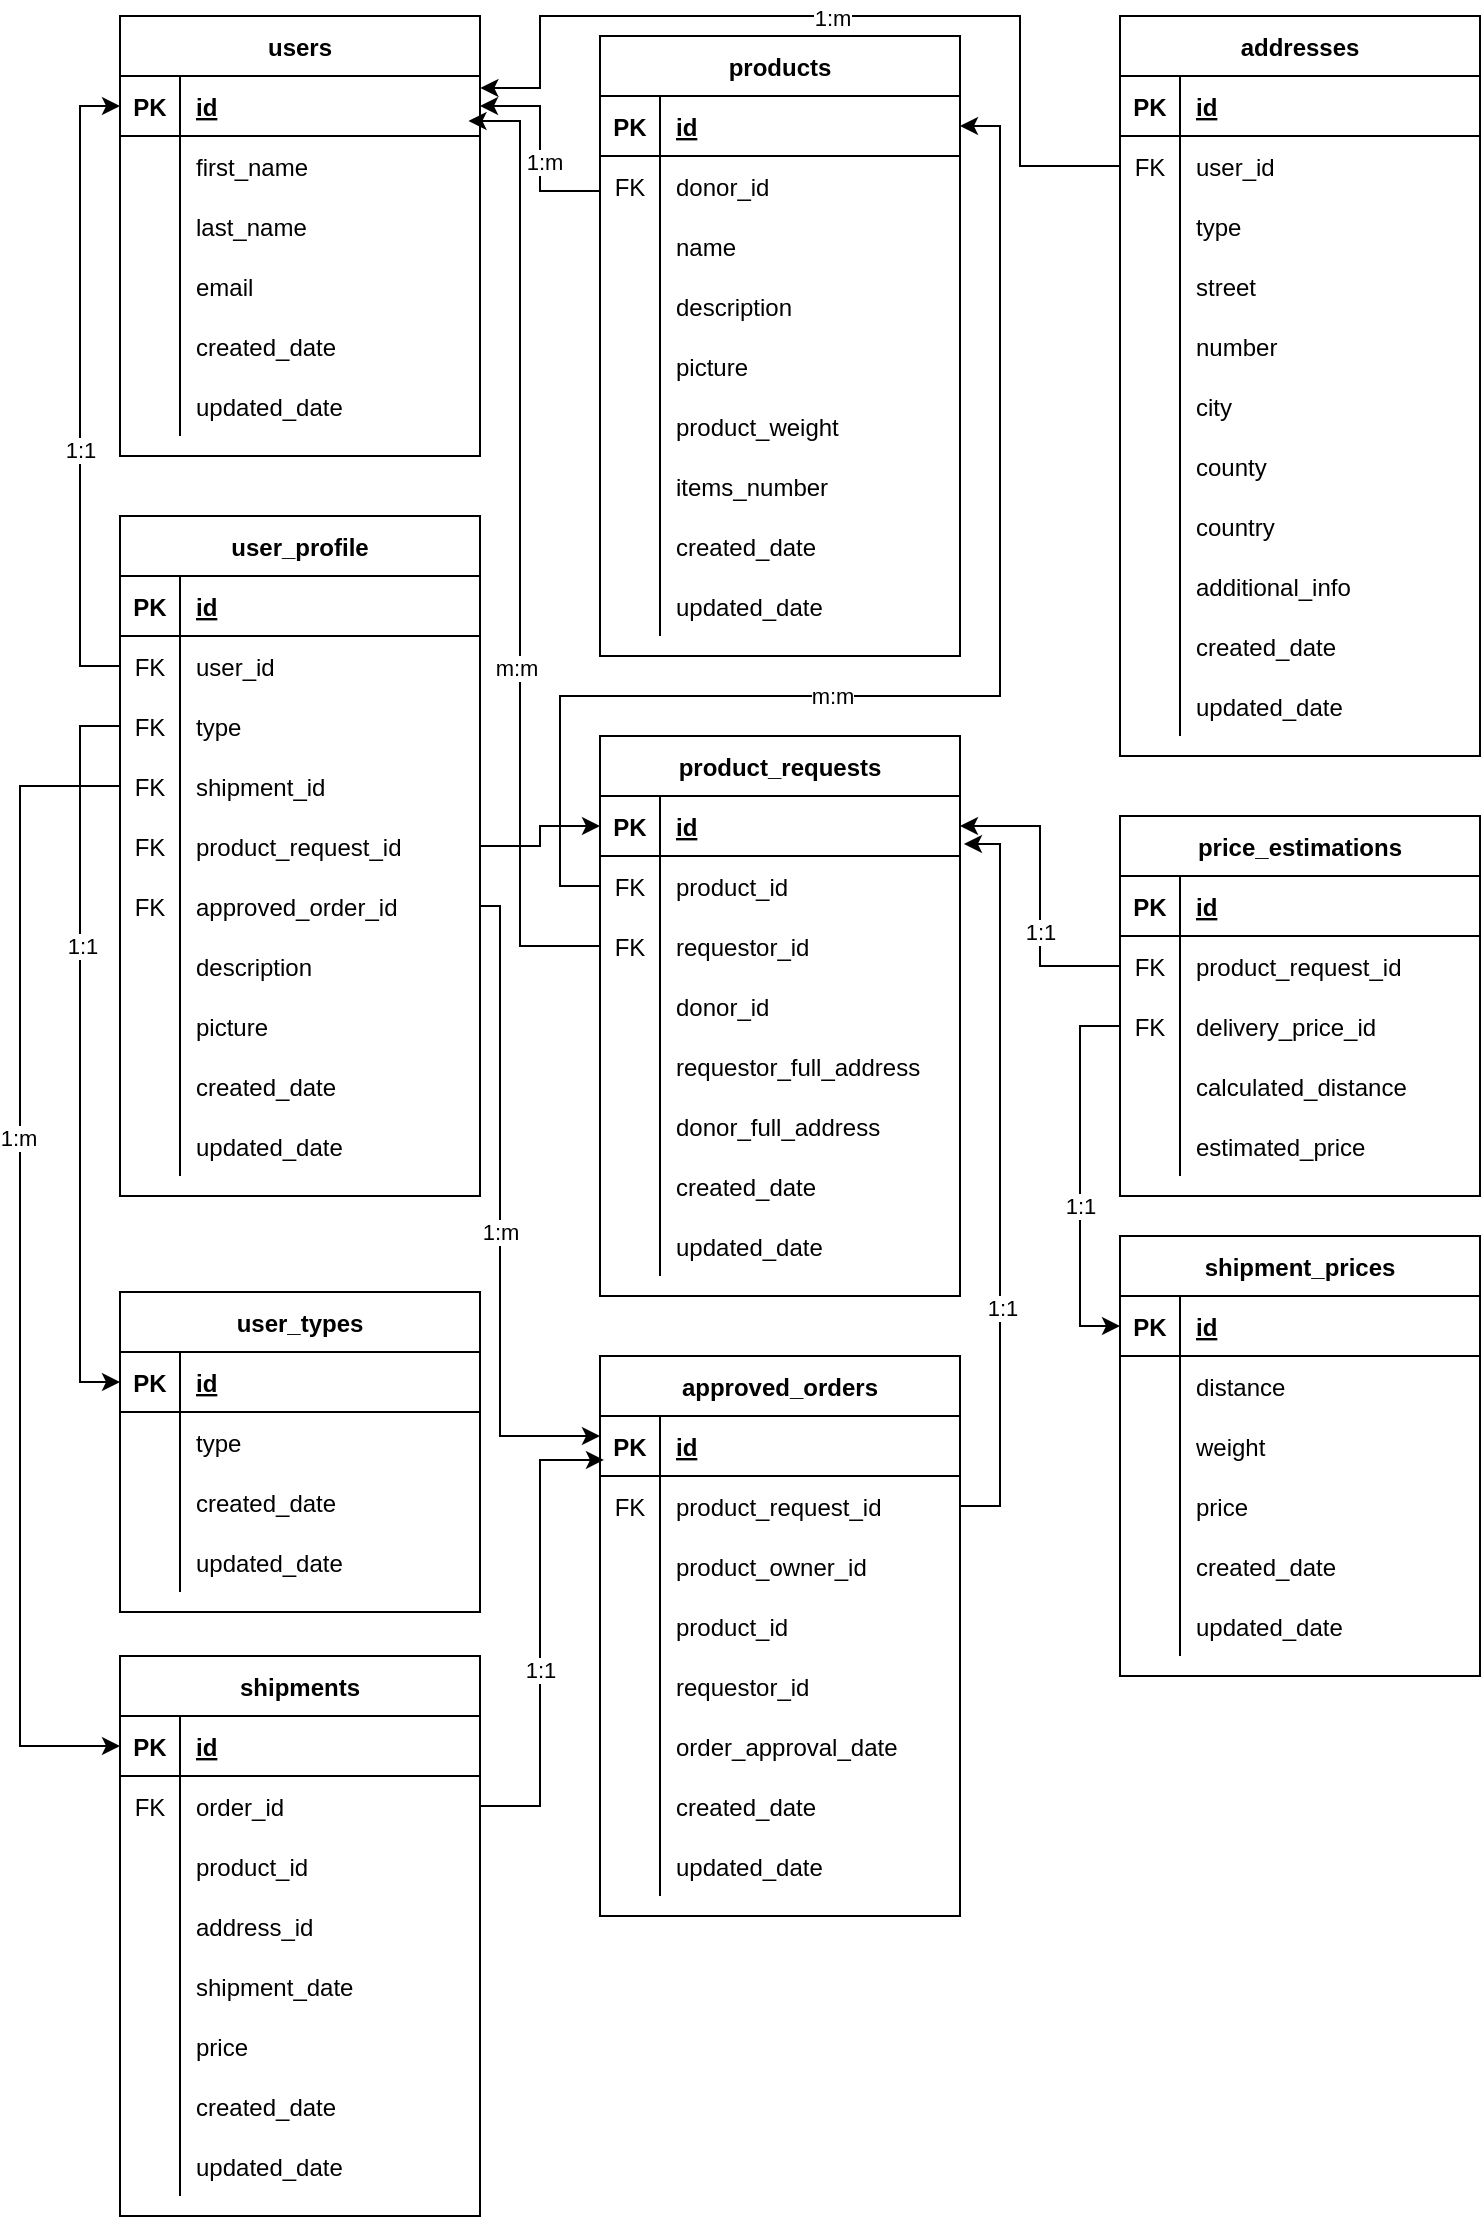 <mxfile version="14.4.9" type="github">
  <diagram id="aU2fkPUbuenyFV3609Mt" name="Page-1">
    <mxGraphModel dx="1278" dy="581" grid="1" gridSize="10" guides="1" tooltips="1" connect="1" arrows="1" fold="1" page="1" pageScale="1" pageWidth="850" pageHeight="1100" math="0" shadow="0">
      <root>
        <mxCell id="0" />
        <mxCell id="1" parent="0" />
        <mxCell id="2xY_IK6gBtayw-Wv3xOb-5" value="users" style="shape=table;startSize=30;container=1;collapsible=1;childLayout=tableLayout;fixedRows=1;rowLines=0;fontStyle=1;align=center;resizeLast=1;" parent="1" vertex="1">
          <mxGeometry x="80" y="40" width="180" height="220" as="geometry" />
        </mxCell>
        <mxCell id="2xY_IK6gBtayw-Wv3xOb-6" value="" style="shape=partialRectangle;collapsible=0;dropTarget=0;pointerEvents=0;fillColor=none;top=0;left=0;bottom=1;right=0;points=[[0,0.5],[1,0.5]];portConstraint=eastwest;" parent="2xY_IK6gBtayw-Wv3xOb-5" vertex="1">
          <mxGeometry y="30" width="180" height="30" as="geometry" />
        </mxCell>
        <mxCell id="2xY_IK6gBtayw-Wv3xOb-7" value="PK" style="shape=partialRectangle;connectable=0;fillColor=none;top=0;left=0;bottom=0;right=0;fontStyle=1;overflow=hidden;" parent="2xY_IK6gBtayw-Wv3xOb-6" vertex="1">
          <mxGeometry width="30" height="30" as="geometry" />
        </mxCell>
        <mxCell id="2xY_IK6gBtayw-Wv3xOb-8" value="id" style="shape=partialRectangle;connectable=0;fillColor=none;top=0;left=0;bottom=0;right=0;align=left;spacingLeft=6;fontStyle=5;overflow=hidden;" parent="2xY_IK6gBtayw-Wv3xOb-6" vertex="1">
          <mxGeometry x="30" width="150" height="30" as="geometry" />
        </mxCell>
        <mxCell id="2xY_IK6gBtayw-Wv3xOb-9" value="" style="shape=partialRectangle;collapsible=0;dropTarget=0;pointerEvents=0;fillColor=none;top=0;left=0;bottom=0;right=0;points=[[0,0.5],[1,0.5]];portConstraint=eastwest;" parent="2xY_IK6gBtayw-Wv3xOb-5" vertex="1">
          <mxGeometry y="60" width="180" height="30" as="geometry" />
        </mxCell>
        <mxCell id="2xY_IK6gBtayw-Wv3xOb-10" value="" style="shape=partialRectangle;connectable=0;fillColor=none;top=0;left=0;bottom=0;right=0;editable=1;overflow=hidden;" parent="2xY_IK6gBtayw-Wv3xOb-9" vertex="1">
          <mxGeometry width="30" height="30" as="geometry" />
        </mxCell>
        <mxCell id="2xY_IK6gBtayw-Wv3xOb-11" value="first_name" style="shape=partialRectangle;connectable=0;fillColor=none;top=0;left=0;bottom=0;right=0;align=left;spacingLeft=6;overflow=hidden;" parent="2xY_IK6gBtayw-Wv3xOb-9" vertex="1">
          <mxGeometry x="30" width="150" height="30" as="geometry" />
        </mxCell>
        <mxCell id="2xY_IK6gBtayw-Wv3xOb-12" value="" style="shape=partialRectangle;collapsible=0;dropTarget=0;pointerEvents=0;fillColor=none;top=0;left=0;bottom=0;right=0;points=[[0,0.5],[1,0.5]];portConstraint=eastwest;" parent="2xY_IK6gBtayw-Wv3xOb-5" vertex="1">
          <mxGeometry y="90" width="180" height="30" as="geometry" />
        </mxCell>
        <mxCell id="2xY_IK6gBtayw-Wv3xOb-13" value="" style="shape=partialRectangle;connectable=0;fillColor=none;top=0;left=0;bottom=0;right=0;editable=1;overflow=hidden;" parent="2xY_IK6gBtayw-Wv3xOb-12" vertex="1">
          <mxGeometry width="30" height="30" as="geometry" />
        </mxCell>
        <mxCell id="2xY_IK6gBtayw-Wv3xOb-14" value="last_name" style="shape=partialRectangle;connectable=0;fillColor=none;top=0;left=0;bottom=0;right=0;align=left;spacingLeft=6;overflow=hidden;" parent="2xY_IK6gBtayw-Wv3xOb-12" vertex="1">
          <mxGeometry x="30" width="150" height="30" as="geometry" />
        </mxCell>
        <mxCell id="2xY_IK6gBtayw-Wv3xOb-15" value="" style="shape=partialRectangle;collapsible=0;dropTarget=0;pointerEvents=0;fillColor=none;top=0;left=0;bottom=0;right=0;points=[[0,0.5],[1,0.5]];portConstraint=eastwest;" parent="2xY_IK6gBtayw-Wv3xOb-5" vertex="1">
          <mxGeometry y="120" width="180" height="30" as="geometry" />
        </mxCell>
        <mxCell id="2xY_IK6gBtayw-Wv3xOb-16" value="" style="shape=partialRectangle;connectable=0;fillColor=none;top=0;left=0;bottom=0;right=0;editable=1;overflow=hidden;" parent="2xY_IK6gBtayw-Wv3xOb-15" vertex="1">
          <mxGeometry width="30" height="30" as="geometry" />
        </mxCell>
        <mxCell id="2xY_IK6gBtayw-Wv3xOb-17" value="email" style="shape=partialRectangle;connectable=0;fillColor=none;top=0;left=0;bottom=0;right=0;align=left;spacingLeft=6;overflow=hidden;" parent="2xY_IK6gBtayw-Wv3xOb-15" vertex="1">
          <mxGeometry x="30" width="150" height="30" as="geometry" />
        </mxCell>
        <mxCell id="2xY_IK6gBtayw-Wv3xOb-44" value="" style="shape=partialRectangle;collapsible=0;dropTarget=0;pointerEvents=0;fillColor=none;top=0;left=0;bottom=0;right=0;points=[[0,0.5],[1,0.5]];portConstraint=eastwest;" parent="2xY_IK6gBtayw-Wv3xOb-5" vertex="1">
          <mxGeometry y="150" width="180" height="30" as="geometry" />
        </mxCell>
        <mxCell id="2xY_IK6gBtayw-Wv3xOb-45" value="" style="shape=partialRectangle;connectable=0;fillColor=none;top=0;left=0;bottom=0;right=0;editable=1;overflow=hidden;" parent="2xY_IK6gBtayw-Wv3xOb-44" vertex="1">
          <mxGeometry width="30" height="30" as="geometry" />
        </mxCell>
        <mxCell id="2xY_IK6gBtayw-Wv3xOb-46" value="created_date" style="shape=partialRectangle;connectable=0;fillColor=none;top=0;left=0;bottom=0;right=0;align=left;spacingLeft=6;overflow=hidden;" parent="2xY_IK6gBtayw-Wv3xOb-44" vertex="1">
          <mxGeometry x="30" width="150" height="30" as="geometry" />
        </mxCell>
        <mxCell id="2xY_IK6gBtayw-Wv3xOb-47" value="" style="shape=partialRectangle;collapsible=0;dropTarget=0;pointerEvents=0;fillColor=none;top=0;left=0;bottom=0;right=0;points=[[0,0.5],[1,0.5]];portConstraint=eastwest;" parent="2xY_IK6gBtayw-Wv3xOb-5" vertex="1">
          <mxGeometry y="180" width="180" height="30" as="geometry" />
        </mxCell>
        <mxCell id="2xY_IK6gBtayw-Wv3xOb-48" value="" style="shape=partialRectangle;connectable=0;fillColor=none;top=0;left=0;bottom=0;right=0;editable=1;overflow=hidden;" parent="2xY_IK6gBtayw-Wv3xOb-47" vertex="1">
          <mxGeometry width="30" height="30" as="geometry" />
        </mxCell>
        <mxCell id="2xY_IK6gBtayw-Wv3xOb-49" value="updated_date" style="shape=partialRectangle;connectable=0;fillColor=none;top=0;left=0;bottom=0;right=0;align=left;spacingLeft=6;overflow=hidden;" parent="2xY_IK6gBtayw-Wv3xOb-47" vertex="1">
          <mxGeometry x="30" width="150" height="30" as="geometry" />
        </mxCell>
        <mxCell id="TqbUzDo-QN7CQFsw-WlE-67" style="edgeStyle=orthogonalEdgeStyle;rounded=0;orthogonalLoop=1;jettySize=auto;html=1;exitX=0;exitY=0.5;exitDx=0;exitDy=0;entryX=0;entryY=0.5;entryDx=0;entryDy=0;" edge="1" parent="1" source="2xY_IK6gBtayw-Wv3xOb-85" target="TqbUzDo-QN7CQFsw-WlE-53">
          <mxGeometry relative="1" as="geometry" />
        </mxCell>
        <mxCell id="TqbUzDo-QN7CQFsw-WlE-68" value="1:1" style="edgeLabel;html=1;align=center;verticalAlign=middle;resizable=0;points=[];" vertex="1" connectable="0" parent="TqbUzDo-QN7CQFsw-WlE-67">
          <mxGeometry x="-0.293" y="1" relative="1" as="geometry">
            <mxPoint as="offset" />
          </mxGeometry>
        </mxCell>
        <mxCell id="2xY_IK6gBtayw-Wv3xOb-31" value="user_profile" style="shape=table;startSize=30;container=1;collapsible=1;childLayout=tableLayout;fixedRows=1;rowLines=0;fontStyle=1;align=center;resizeLast=1;" parent="1" vertex="1">
          <mxGeometry x="80" y="290" width="180" height="340" as="geometry" />
        </mxCell>
        <mxCell id="2xY_IK6gBtayw-Wv3xOb-32" value="" style="shape=partialRectangle;collapsible=0;dropTarget=0;pointerEvents=0;fillColor=none;top=0;left=0;bottom=1;right=0;points=[[0,0.5],[1,0.5]];portConstraint=eastwest;" parent="2xY_IK6gBtayw-Wv3xOb-31" vertex="1">
          <mxGeometry y="30" width="180" height="30" as="geometry" />
        </mxCell>
        <mxCell id="2xY_IK6gBtayw-Wv3xOb-33" value="PK" style="shape=partialRectangle;connectable=0;fillColor=none;top=0;left=0;bottom=0;right=0;fontStyle=1;overflow=hidden;" parent="2xY_IK6gBtayw-Wv3xOb-32" vertex="1">
          <mxGeometry width="30" height="30" as="geometry" />
        </mxCell>
        <mxCell id="2xY_IK6gBtayw-Wv3xOb-34" value="id" style="shape=partialRectangle;connectable=0;fillColor=none;top=0;left=0;bottom=0;right=0;align=left;spacingLeft=6;fontStyle=5;overflow=hidden;" parent="2xY_IK6gBtayw-Wv3xOb-32" vertex="1">
          <mxGeometry x="30" width="150" height="30" as="geometry" />
        </mxCell>
        <mxCell id="2xY_IK6gBtayw-Wv3xOb-50" value="" style="shape=partialRectangle;collapsible=0;dropTarget=0;pointerEvents=0;fillColor=none;top=0;left=0;bottom=0;right=0;points=[[0,0.5],[1,0.5]];portConstraint=eastwest;" parent="2xY_IK6gBtayw-Wv3xOb-31" vertex="1">
          <mxGeometry y="60" width="180" height="30" as="geometry" />
        </mxCell>
        <mxCell id="2xY_IK6gBtayw-Wv3xOb-51" value="FK" style="shape=partialRectangle;connectable=0;fillColor=none;top=0;left=0;bottom=0;right=0;editable=1;overflow=hidden;" parent="2xY_IK6gBtayw-Wv3xOb-50" vertex="1">
          <mxGeometry width="30" height="30" as="geometry" />
        </mxCell>
        <mxCell id="2xY_IK6gBtayw-Wv3xOb-52" value="user_id" style="shape=partialRectangle;connectable=0;fillColor=none;top=0;left=0;bottom=0;right=0;align=left;spacingLeft=6;overflow=hidden;" parent="2xY_IK6gBtayw-Wv3xOb-50" vertex="1">
          <mxGeometry x="30" width="150" height="30" as="geometry" />
        </mxCell>
        <mxCell id="2xY_IK6gBtayw-Wv3xOb-85" value="" style="shape=partialRectangle;collapsible=0;dropTarget=0;pointerEvents=0;fillColor=none;top=0;left=0;bottom=0;right=0;points=[[0,0.5],[1,0.5]];portConstraint=eastwest;" parent="2xY_IK6gBtayw-Wv3xOb-31" vertex="1">
          <mxGeometry y="90" width="180" height="30" as="geometry" />
        </mxCell>
        <mxCell id="2xY_IK6gBtayw-Wv3xOb-86" value="FK" style="shape=partialRectangle;connectable=0;fillColor=none;top=0;left=0;bottom=0;right=0;editable=1;overflow=hidden;" parent="2xY_IK6gBtayw-Wv3xOb-85" vertex="1">
          <mxGeometry width="30" height="30" as="geometry" />
        </mxCell>
        <mxCell id="2xY_IK6gBtayw-Wv3xOb-87" value="type" style="shape=partialRectangle;connectable=0;fillColor=none;top=0;left=0;bottom=0;right=0;align=left;spacingLeft=6;overflow=hidden;" parent="2xY_IK6gBtayw-Wv3xOb-85" vertex="1">
          <mxGeometry x="30" width="150" height="30" as="geometry" />
        </mxCell>
        <mxCell id="2xY_IK6gBtayw-Wv3xOb-91" value="" style="shape=partialRectangle;collapsible=0;dropTarget=0;pointerEvents=0;fillColor=none;top=0;left=0;bottom=0;right=0;points=[[0,0.5],[1,0.5]];portConstraint=eastwest;" parent="2xY_IK6gBtayw-Wv3xOb-31" vertex="1">
          <mxGeometry y="120" width="180" height="30" as="geometry" />
        </mxCell>
        <mxCell id="2xY_IK6gBtayw-Wv3xOb-92" value="FK" style="shape=partialRectangle;connectable=0;fillColor=none;top=0;left=0;bottom=0;right=0;editable=1;overflow=hidden;" parent="2xY_IK6gBtayw-Wv3xOb-91" vertex="1">
          <mxGeometry width="30" height="30" as="geometry" />
        </mxCell>
        <mxCell id="2xY_IK6gBtayw-Wv3xOb-93" value="shipment_id" style="shape=partialRectangle;connectable=0;fillColor=none;top=0;left=0;bottom=0;right=0;align=left;spacingLeft=6;overflow=hidden;" parent="2xY_IK6gBtayw-Wv3xOb-91" vertex="1">
          <mxGeometry x="30" width="150" height="30" as="geometry" />
        </mxCell>
        <mxCell id="TqbUzDo-QN7CQFsw-WlE-71" value="" style="shape=partialRectangle;collapsible=0;dropTarget=0;pointerEvents=0;fillColor=none;top=0;left=0;bottom=0;right=0;points=[[0,0.5],[1,0.5]];portConstraint=eastwest;" vertex="1" parent="2xY_IK6gBtayw-Wv3xOb-31">
          <mxGeometry y="150" width="180" height="30" as="geometry" />
        </mxCell>
        <mxCell id="TqbUzDo-QN7CQFsw-WlE-72" value="FK" style="shape=partialRectangle;connectable=0;fillColor=none;top=0;left=0;bottom=0;right=0;editable=1;overflow=hidden;" vertex="1" parent="TqbUzDo-QN7CQFsw-WlE-71">
          <mxGeometry width="30" height="30" as="geometry" />
        </mxCell>
        <mxCell id="TqbUzDo-QN7CQFsw-WlE-73" value="product_request_id" style="shape=partialRectangle;connectable=0;fillColor=none;top=0;left=0;bottom=0;right=0;align=left;spacingLeft=6;overflow=hidden;" vertex="1" parent="TqbUzDo-QN7CQFsw-WlE-71">
          <mxGeometry x="30" width="150" height="30" as="geometry" />
        </mxCell>
        <mxCell id="TqbUzDo-QN7CQFsw-WlE-75" value="" style="shape=partialRectangle;collapsible=0;dropTarget=0;pointerEvents=0;fillColor=none;top=0;left=0;bottom=0;right=0;points=[[0,0.5],[1,0.5]];portConstraint=eastwest;" vertex="1" parent="2xY_IK6gBtayw-Wv3xOb-31">
          <mxGeometry y="180" width="180" height="30" as="geometry" />
        </mxCell>
        <mxCell id="TqbUzDo-QN7CQFsw-WlE-76" value="FK" style="shape=partialRectangle;connectable=0;fillColor=none;top=0;left=0;bottom=0;right=0;editable=1;overflow=hidden;" vertex="1" parent="TqbUzDo-QN7CQFsw-WlE-75">
          <mxGeometry width="30" height="30" as="geometry" />
        </mxCell>
        <mxCell id="TqbUzDo-QN7CQFsw-WlE-77" value="approved_order_id" style="shape=partialRectangle;connectable=0;fillColor=none;top=0;left=0;bottom=0;right=0;align=left;spacingLeft=6;overflow=hidden;" vertex="1" parent="TqbUzDo-QN7CQFsw-WlE-75">
          <mxGeometry x="30" width="150" height="30" as="geometry" />
        </mxCell>
        <mxCell id="2xY_IK6gBtayw-Wv3xOb-53" value="" style="shape=partialRectangle;collapsible=0;dropTarget=0;pointerEvents=0;fillColor=none;top=0;left=0;bottom=0;right=0;points=[[0,0.5],[1,0.5]];portConstraint=eastwest;" parent="2xY_IK6gBtayw-Wv3xOb-31" vertex="1">
          <mxGeometry y="210" width="180" height="30" as="geometry" />
        </mxCell>
        <mxCell id="2xY_IK6gBtayw-Wv3xOb-54" value="" style="shape=partialRectangle;connectable=0;fillColor=none;top=0;left=0;bottom=0;right=0;editable=1;overflow=hidden;" parent="2xY_IK6gBtayw-Wv3xOb-53" vertex="1">
          <mxGeometry width="30" height="30" as="geometry" />
        </mxCell>
        <mxCell id="2xY_IK6gBtayw-Wv3xOb-55" value="description" style="shape=partialRectangle;connectable=0;fillColor=none;top=0;left=0;bottom=0;right=0;align=left;spacingLeft=6;overflow=hidden;" parent="2xY_IK6gBtayw-Wv3xOb-53" vertex="1">
          <mxGeometry x="30" width="150" height="30" as="geometry" />
        </mxCell>
        <mxCell id="2xY_IK6gBtayw-Wv3xOb-88" value="" style="shape=partialRectangle;collapsible=0;dropTarget=0;pointerEvents=0;fillColor=none;top=0;left=0;bottom=0;right=0;points=[[0,0.5],[1,0.5]];portConstraint=eastwest;" parent="2xY_IK6gBtayw-Wv3xOb-31" vertex="1">
          <mxGeometry y="240" width="180" height="30" as="geometry" />
        </mxCell>
        <mxCell id="2xY_IK6gBtayw-Wv3xOb-89" value="" style="shape=partialRectangle;connectable=0;fillColor=none;top=0;left=0;bottom=0;right=0;editable=1;overflow=hidden;" parent="2xY_IK6gBtayw-Wv3xOb-88" vertex="1">
          <mxGeometry width="30" height="30" as="geometry" />
        </mxCell>
        <mxCell id="2xY_IK6gBtayw-Wv3xOb-90" value="picture" style="shape=partialRectangle;connectable=0;fillColor=none;top=0;left=0;bottom=0;right=0;align=left;spacingLeft=6;overflow=hidden;" parent="2xY_IK6gBtayw-Wv3xOb-88" vertex="1">
          <mxGeometry x="30" width="150" height="30" as="geometry" />
        </mxCell>
        <mxCell id="2xY_IK6gBtayw-Wv3xOb-38" value="" style="shape=partialRectangle;collapsible=0;dropTarget=0;pointerEvents=0;fillColor=none;top=0;left=0;bottom=0;right=0;points=[[0,0.5],[1,0.5]];portConstraint=eastwest;" parent="2xY_IK6gBtayw-Wv3xOb-31" vertex="1">
          <mxGeometry y="270" width="180" height="30" as="geometry" />
        </mxCell>
        <mxCell id="2xY_IK6gBtayw-Wv3xOb-39" value="" style="shape=partialRectangle;connectable=0;fillColor=none;top=0;left=0;bottom=0;right=0;editable=1;overflow=hidden;" parent="2xY_IK6gBtayw-Wv3xOb-38" vertex="1">
          <mxGeometry width="30" height="30" as="geometry" />
        </mxCell>
        <mxCell id="2xY_IK6gBtayw-Wv3xOb-40" value="created_date" style="shape=partialRectangle;connectable=0;fillColor=none;top=0;left=0;bottom=0;right=0;align=left;spacingLeft=6;overflow=hidden;" parent="2xY_IK6gBtayw-Wv3xOb-38" vertex="1">
          <mxGeometry x="30" width="150" height="30" as="geometry" />
        </mxCell>
        <mxCell id="2xY_IK6gBtayw-Wv3xOb-41" value="" style="shape=partialRectangle;collapsible=0;dropTarget=0;pointerEvents=0;fillColor=none;top=0;left=0;bottom=0;right=0;points=[[0,0.5],[1,0.5]];portConstraint=eastwest;" parent="2xY_IK6gBtayw-Wv3xOb-31" vertex="1">
          <mxGeometry y="300" width="180" height="30" as="geometry" />
        </mxCell>
        <mxCell id="2xY_IK6gBtayw-Wv3xOb-42" value="" style="shape=partialRectangle;connectable=0;fillColor=none;top=0;left=0;bottom=0;right=0;editable=1;overflow=hidden;" parent="2xY_IK6gBtayw-Wv3xOb-41" vertex="1">
          <mxGeometry width="30" height="30" as="geometry" />
        </mxCell>
        <mxCell id="2xY_IK6gBtayw-Wv3xOb-43" value="updated_date" style="shape=partialRectangle;connectable=0;fillColor=none;top=0;left=0;bottom=0;right=0;align=left;spacingLeft=6;overflow=hidden;" parent="2xY_IK6gBtayw-Wv3xOb-41" vertex="1">
          <mxGeometry x="30" width="150" height="30" as="geometry" />
        </mxCell>
        <mxCell id="2xY_IK6gBtayw-Wv3xOb-56" value="addresses" style="shape=table;startSize=30;container=1;collapsible=1;childLayout=tableLayout;fixedRows=1;rowLines=0;fontStyle=1;align=center;resizeLast=1;" parent="1" vertex="1">
          <mxGeometry x="580" y="40" width="180" height="370" as="geometry" />
        </mxCell>
        <mxCell id="2xY_IK6gBtayw-Wv3xOb-57" value="" style="shape=partialRectangle;collapsible=0;dropTarget=0;pointerEvents=0;fillColor=none;top=0;left=0;bottom=1;right=0;points=[[0,0.5],[1,0.5]];portConstraint=eastwest;" parent="2xY_IK6gBtayw-Wv3xOb-56" vertex="1">
          <mxGeometry y="30" width="180" height="30" as="geometry" />
        </mxCell>
        <mxCell id="2xY_IK6gBtayw-Wv3xOb-58" value="PK" style="shape=partialRectangle;connectable=0;fillColor=none;top=0;left=0;bottom=0;right=0;fontStyle=1;overflow=hidden;" parent="2xY_IK6gBtayw-Wv3xOb-57" vertex="1">
          <mxGeometry width="30" height="30" as="geometry" />
        </mxCell>
        <mxCell id="2xY_IK6gBtayw-Wv3xOb-59" value="id" style="shape=partialRectangle;connectable=0;fillColor=none;top=0;left=0;bottom=0;right=0;align=left;spacingLeft=6;fontStyle=5;overflow=hidden;" parent="2xY_IK6gBtayw-Wv3xOb-57" vertex="1">
          <mxGeometry x="30" width="150" height="30" as="geometry" />
        </mxCell>
        <mxCell id="2xY_IK6gBtayw-Wv3xOb-60" value="" style="shape=partialRectangle;collapsible=0;dropTarget=0;pointerEvents=0;fillColor=none;top=0;left=0;bottom=0;right=0;points=[[0,0.5],[1,0.5]];portConstraint=eastwest;" parent="2xY_IK6gBtayw-Wv3xOb-56" vertex="1">
          <mxGeometry y="60" width="180" height="30" as="geometry" />
        </mxCell>
        <mxCell id="2xY_IK6gBtayw-Wv3xOb-61" value="FK" style="shape=partialRectangle;connectable=0;fillColor=none;top=0;left=0;bottom=0;right=0;editable=1;overflow=hidden;" parent="2xY_IK6gBtayw-Wv3xOb-60" vertex="1">
          <mxGeometry width="30" height="30" as="geometry" />
        </mxCell>
        <mxCell id="2xY_IK6gBtayw-Wv3xOb-62" value="user_id" style="shape=partialRectangle;connectable=0;fillColor=none;top=0;left=0;bottom=0;right=0;align=left;spacingLeft=6;overflow=hidden;" parent="2xY_IK6gBtayw-Wv3xOb-60" vertex="1">
          <mxGeometry x="30" width="150" height="30" as="geometry" />
        </mxCell>
        <mxCell id="2xY_IK6gBtayw-Wv3xOb-141" value="" style="shape=partialRectangle;collapsible=0;dropTarget=0;pointerEvents=0;fillColor=none;top=0;left=0;bottom=0;right=0;points=[[0,0.5],[1,0.5]];portConstraint=eastwest;" parent="2xY_IK6gBtayw-Wv3xOb-56" vertex="1">
          <mxGeometry y="90" width="180" height="30" as="geometry" />
        </mxCell>
        <mxCell id="2xY_IK6gBtayw-Wv3xOb-142" value="" style="shape=partialRectangle;connectable=0;fillColor=none;top=0;left=0;bottom=0;right=0;editable=1;overflow=hidden;" parent="2xY_IK6gBtayw-Wv3xOb-141" vertex="1">
          <mxGeometry width="30" height="30" as="geometry" />
        </mxCell>
        <mxCell id="2xY_IK6gBtayw-Wv3xOb-143" value="type" style="shape=partialRectangle;connectable=0;fillColor=none;top=0;left=0;bottom=0;right=0;align=left;spacingLeft=6;overflow=hidden;" parent="2xY_IK6gBtayw-Wv3xOb-141" vertex="1">
          <mxGeometry x="30" width="150" height="30" as="geometry" />
        </mxCell>
        <mxCell id="2xY_IK6gBtayw-Wv3xOb-63" value="" style="shape=partialRectangle;collapsible=0;dropTarget=0;pointerEvents=0;fillColor=none;top=0;left=0;bottom=0;right=0;points=[[0,0.5],[1,0.5]];portConstraint=eastwest;" parent="2xY_IK6gBtayw-Wv3xOb-56" vertex="1">
          <mxGeometry y="120" width="180" height="30" as="geometry" />
        </mxCell>
        <mxCell id="2xY_IK6gBtayw-Wv3xOb-64" value="" style="shape=partialRectangle;connectable=0;fillColor=none;top=0;left=0;bottom=0;right=0;editable=1;overflow=hidden;" parent="2xY_IK6gBtayw-Wv3xOb-63" vertex="1">
          <mxGeometry width="30" height="30" as="geometry" />
        </mxCell>
        <mxCell id="2xY_IK6gBtayw-Wv3xOb-65" value="street" style="shape=partialRectangle;connectable=0;fillColor=none;top=0;left=0;bottom=0;right=0;align=left;spacingLeft=6;overflow=hidden;" parent="2xY_IK6gBtayw-Wv3xOb-63" vertex="1">
          <mxGeometry x="30" width="150" height="30" as="geometry" />
        </mxCell>
        <mxCell id="2xY_IK6gBtayw-Wv3xOb-132" value="" style="shape=partialRectangle;collapsible=0;dropTarget=0;pointerEvents=0;fillColor=none;top=0;left=0;bottom=0;right=0;points=[[0,0.5],[1,0.5]];portConstraint=eastwest;" parent="2xY_IK6gBtayw-Wv3xOb-56" vertex="1">
          <mxGeometry y="150" width="180" height="30" as="geometry" />
        </mxCell>
        <mxCell id="2xY_IK6gBtayw-Wv3xOb-133" value="" style="shape=partialRectangle;connectable=0;fillColor=none;top=0;left=0;bottom=0;right=0;editable=1;overflow=hidden;" parent="2xY_IK6gBtayw-Wv3xOb-132" vertex="1">
          <mxGeometry width="30" height="30" as="geometry" />
        </mxCell>
        <mxCell id="2xY_IK6gBtayw-Wv3xOb-134" value="number" style="shape=partialRectangle;connectable=0;fillColor=none;top=0;left=0;bottom=0;right=0;align=left;spacingLeft=6;overflow=hidden;" parent="2xY_IK6gBtayw-Wv3xOb-132" vertex="1">
          <mxGeometry x="30" width="150" height="30" as="geometry" />
        </mxCell>
        <mxCell id="2xY_IK6gBtayw-Wv3xOb-66" value="" style="shape=partialRectangle;collapsible=0;dropTarget=0;pointerEvents=0;fillColor=none;top=0;left=0;bottom=0;right=0;points=[[0,0.5],[1,0.5]];portConstraint=eastwest;" parent="2xY_IK6gBtayw-Wv3xOb-56" vertex="1">
          <mxGeometry y="180" width="180" height="30" as="geometry" />
        </mxCell>
        <mxCell id="2xY_IK6gBtayw-Wv3xOb-67" value="" style="shape=partialRectangle;connectable=0;fillColor=none;top=0;left=0;bottom=0;right=0;editable=1;overflow=hidden;" parent="2xY_IK6gBtayw-Wv3xOb-66" vertex="1">
          <mxGeometry width="30" height="30" as="geometry" />
        </mxCell>
        <mxCell id="2xY_IK6gBtayw-Wv3xOb-68" value="city" style="shape=partialRectangle;connectable=0;fillColor=none;top=0;left=0;bottom=0;right=0;align=left;spacingLeft=6;overflow=hidden;" parent="2xY_IK6gBtayw-Wv3xOb-66" vertex="1">
          <mxGeometry x="30" width="150" height="30" as="geometry" />
        </mxCell>
        <mxCell id="2xY_IK6gBtayw-Wv3xOb-135" value="" style="shape=partialRectangle;collapsible=0;dropTarget=0;pointerEvents=0;fillColor=none;top=0;left=0;bottom=0;right=0;points=[[0,0.5],[1,0.5]];portConstraint=eastwest;" parent="2xY_IK6gBtayw-Wv3xOb-56" vertex="1">
          <mxGeometry y="210" width="180" height="30" as="geometry" />
        </mxCell>
        <mxCell id="2xY_IK6gBtayw-Wv3xOb-136" value="" style="shape=partialRectangle;connectable=0;fillColor=none;top=0;left=0;bottom=0;right=0;editable=1;overflow=hidden;" parent="2xY_IK6gBtayw-Wv3xOb-135" vertex="1">
          <mxGeometry width="30" height="30" as="geometry" />
        </mxCell>
        <mxCell id="2xY_IK6gBtayw-Wv3xOb-137" value="county" style="shape=partialRectangle;connectable=0;fillColor=none;top=0;left=0;bottom=0;right=0;align=left;spacingLeft=6;overflow=hidden;" parent="2xY_IK6gBtayw-Wv3xOb-135" vertex="1">
          <mxGeometry x="30" width="150" height="30" as="geometry" />
        </mxCell>
        <mxCell id="2xY_IK6gBtayw-Wv3xOb-138" value="" style="shape=partialRectangle;collapsible=0;dropTarget=0;pointerEvents=0;fillColor=none;top=0;left=0;bottom=0;right=0;points=[[0,0.5],[1,0.5]];portConstraint=eastwest;" parent="2xY_IK6gBtayw-Wv3xOb-56" vertex="1">
          <mxGeometry y="240" width="180" height="30" as="geometry" />
        </mxCell>
        <mxCell id="2xY_IK6gBtayw-Wv3xOb-139" value="" style="shape=partialRectangle;connectable=0;fillColor=none;top=0;left=0;bottom=0;right=0;editable=1;overflow=hidden;" parent="2xY_IK6gBtayw-Wv3xOb-138" vertex="1">
          <mxGeometry width="30" height="30" as="geometry" />
        </mxCell>
        <mxCell id="2xY_IK6gBtayw-Wv3xOb-140" value="country" style="shape=partialRectangle;connectable=0;fillColor=none;top=0;left=0;bottom=0;right=0;align=left;spacingLeft=6;overflow=hidden;" parent="2xY_IK6gBtayw-Wv3xOb-138" vertex="1">
          <mxGeometry x="30" width="150" height="30" as="geometry" />
        </mxCell>
        <mxCell id="2xY_IK6gBtayw-Wv3xOb-195" value="" style="shape=partialRectangle;collapsible=0;dropTarget=0;pointerEvents=0;fillColor=none;top=0;left=0;bottom=0;right=0;points=[[0,0.5],[1,0.5]];portConstraint=eastwest;" parent="2xY_IK6gBtayw-Wv3xOb-56" vertex="1">
          <mxGeometry y="270" width="180" height="30" as="geometry" />
        </mxCell>
        <mxCell id="2xY_IK6gBtayw-Wv3xOb-196" value="" style="shape=partialRectangle;connectable=0;fillColor=none;top=0;left=0;bottom=0;right=0;editable=1;overflow=hidden;" parent="2xY_IK6gBtayw-Wv3xOb-195" vertex="1">
          <mxGeometry width="30" height="30" as="geometry" />
        </mxCell>
        <mxCell id="2xY_IK6gBtayw-Wv3xOb-197" value="additional_info" style="shape=partialRectangle;connectable=0;fillColor=none;top=0;left=0;bottom=0;right=0;align=left;spacingLeft=6;overflow=hidden;" parent="2xY_IK6gBtayw-Wv3xOb-195" vertex="1">
          <mxGeometry x="30" width="150" height="30" as="geometry" />
        </mxCell>
        <mxCell id="2xY_IK6gBtayw-Wv3xOb-144" value="" style="shape=partialRectangle;collapsible=0;dropTarget=0;pointerEvents=0;fillColor=none;top=0;left=0;bottom=0;right=0;points=[[0,0.5],[1,0.5]];portConstraint=eastwest;" parent="2xY_IK6gBtayw-Wv3xOb-56" vertex="1">
          <mxGeometry y="300" width="180" height="30" as="geometry" />
        </mxCell>
        <mxCell id="2xY_IK6gBtayw-Wv3xOb-145" value="" style="shape=partialRectangle;connectable=0;fillColor=none;top=0;left=0;bottom=0;right=0;editable=1;overflow=hidden;" parent="2xY_IK6gBtayw-Wv3xOb-144" vertex="1">
          <mxGeometry width="30" height="30" as="geometry" />
        </mxCell>
        <mxCell id="2xY_IK6gBtayw-Wv3xOb-146" value="created_date" style="shape=partialRectangle;connectable=0;fillColor=none;top=0;left=0;bottom=0;right=0;align=left;spacingLeft=6;overflow=hidden;" parent="2xY_IK6gBtayw-Wv3xOb-144" vertex="1">
          <mxGeometry x="30" width="150" height="30" as="geometry" />
        </mxCell>
        <mxCell id="2xY_IK6gBtayw-Wv3xOb-147" value="" style="shape=partialRectangle;collapsible=0;dropTarget=0;pointerEvents=0;fillColor=none;top=0;left=0;bottom=0;right=0;points=[[0,0.5],[1,0.5]];portConstraint=eastwest;" parent="2xY_IK6gBtayw-Wv3xOb-56" vertex="1">
          <mxGeometry y="330" width="180" height="30" as="geometry" />
        </mxCell>
        <mxCell id="2xY_IK6gBtayw-Wv3xOb-148" value="" style="shape=partialRectangle;connectable=0;fillColor=none;top=0;left=0;bottom=0;right=0;editable=1;overflow=hidden;" parent="2xY_IK6gBtayw-Wv3xOb-147" vertex="1">
          <mxGeometry width="30" height="30" as="geometry" />
        </mxCell>
        <mxCell id="2xY_IK6gBtayw-Wv3xOb-149" value="updated_date" style="shape=partialRectangle;connectable=0;fillColor=none;top=0;left=0;bottom=0;right=0;align=left;spacingLeft=6;overflow=hidden;" parent="2xY_IK6gBtayw-Wv3xOb-147" vertex="1">
          <mxGeometry x="30" width="150" height="30" as="geometry" />
        </mxCell>
        <mxCell id="2xY_IK6gBtayw-Wv3xOb-201" style="edgeStyle=orthogonalEdgeStyle;rounded=0;orthogonalLoop=1;jettySize=auto;html=1;exitX=0;exitY=0.25;exitDx=0;exitDy=0;entryX=1;entryY=0.5;entryDx=0;entryDy=0;" parent="1" source="2xY_IK6gBtayw-Wv3xOb-107" target="2xY_IK6gBtayw-Wv3xOb-6" edge="1">
          <mxGeometry relative="1" as="geometry" />
        </mxCell>
        <mxCell id="2xY_IK6gBtayw-Wv3xOb-202" value="1:m" style="edgeLabel;html=1;align=center;verticalAlign=middle;resizable=0;points=[];" parent="2xY_IK6gBtayw-Wv3xOb-201" vertex="1" connectable="0">
          <mxGeometry x="-0.13" y="-2" relative="1" as="geometry">
            <mxPoint as="offset" />
          </mxGeometry>
        </mxCell>
        <mxCell id="2xY_IK6gBtayw-Wv3xOb-107" value="products" style="shape=table;startSize=30;container=1;collapsible=1;childLayout=tableLayout;fixedRows=1;rowLines=0;fontStyle=1;align=center;resizeLast=1;" parent="1" vertex="1">
          <mxGeometry x="320" y="50" width="180" height="310" as="geometry" />
        </mxCell>
        <mxCell id="2xY_IK6gBtayw-Wv3xOb-108" value="" style="shape=partialRectangle;collapsible=0;dropTarget=0;pointerEvents=0;fillColor=none;top=0;left=0;bottom=1;right=0;points=[[0,0.5],[1,0.5]];portConstraint=eastwest;" parent="2xY_IK6gBtayw-Wv3xOb-107" vertex="1">
          <mxGeometry y="30" width="180" height="30" as="geometry" />
        </mxCell>
        <mxCell id="2xY_IK6gBtayw-Wv3xOb-109" value="PK" style="shape=partialRectangle;connectable=0;fillColor=none;top=0;left=0;bottom=0;right=0;fontStyle=1;overflow=hidden;" parent="2xY_IK6gBtayw-Wv3xOb-108" vertex="1">
          <mxGeometry width="30" height="30" as="geometry" />
        </mxCell>
        <mxCell id="2xY_IK6gBtayw-Wv3xOb-110" value="id" style="shape=partialRectangle;connectable=0;fillColor=none;top=0;left=0;bottom=0;right=0;align=left;spacingLeft=6;fontStyle=5;overflow=hidden;" parent="2xY_IK6gBtayw-Wv3xOb-108" vertex="1">
          <mxGeometry x="30" width="150" height="30" as="geometry" />
        </mxCell>
        <mxCell id="2xY_IK6gBtayw-Wv3xOb-198" value="" style="shape=partialRectangle;collapsible=0;dropTarget=0;pointerEvents=0;fillColor=none;top=0;left=0;bottom=0;right=0;points=[[0,0.5],[1,0.5]];portConstraint=eastwest;" parent="2xY_IK6gBtayw-Wv3xOb-107" vertex="1">
          <mxGeometry y="60" width="180" height="30" as="geometry" />
        </mxCell>
        <mxCell id="2xY_IK6gBtayw-Wv3xOb-199" value="FK" style="shape=partialRectangle;connectable=0;fillColor=none;top=0;left=0;bottom=0;right=0;editable=1;overflow=hidden;" parent="2xY_IK6gBtayw-Wv3xOb-198" vertex="1">
          <mxGeometry width="30" height="30" as="geometry" />
        </mxCell>
        <mxCell id="2xY_IK6gBtayw-Wv3xOb-200" value="donor_id" style="shape=partialRectangle;connectable=0;fillColor=none;top=0;left=0;bottom=0;right=0;align=left;spacingLeft=6;overflow=hidden;" parent="2xY_IK6gBtayw-Wv3xOb-198" vertex="1">
          <mxGeometry x="30" width="150" height="30" as="geometry" />
        </mxCell>
        <mxCell id="2xY_IK6gBtayw-Wv3xOb-111" value="" style="shape=partialRectangle;collapsible=0;dropTarget=0;pointerEvents=0;fillColor=none;top=0;left=0;bottom=0;right=0;points=[[0,0.5],[1,0.5]];portConstraint=eastwest;" parent="2xY_IK6gBtayw-Wv3xOb-107" vertex="1">
          <mxGeometry y="90" width="180" height="30" as="geometry" />
        </mxCell>
        <mxCell id="2xY_IK6gBtayw-Wv3xOb-112" value="" style="shape=partialRectangle;connectable=0;fillColor=none;top=0;left=0;bottom=0;right=0;editable=1;overflow=hidden;" parent="2xY_IK6gBtayw-Wv3xOb-111" vertex="1">
          <mxGeometry width="30" height="30" as="geometry" />
        </mxCell>
        <mxCell id="2xY_IK6gBtayw-Wv3xOb-113" value="name" style="shape=partialRectangle;connectable=0;fillColor=none;top=0;left=0;bottom=0;right=0;align=left;spacingLeft=6;overflow=hidden;" parent="2xY_IK6gBtayw-Wv3xOb-111" vertex="1">
          <mxGeometry x="30" width="150" height="30" as="geometry" />
        </mxCell>
        <mxCell id="2xY_IK6gBtayw-Wv3xOb-114" value="" style="shape=partialRectangle;collapsible=0;dropTarget=0;pointerEvents=0;fillColor=none;top=0;left=0;bottom=0;right=0;points=[[0,0.5],[1,0.5]];portConstraint=eastwest;" parent="2xY_IK6gBtayw-Wv3xOb-107" vertex="1">
          <mxGeometry y="120" width="180" height="30" as="geometry" />
        </mxCell>
        <mxCell id="2xY_IK6gBtayw-Wv3xOb-115" value="" style="shape=partialRectangle;connectable=0;fillColor=none;top=0;left=0;bottom=0;right=0;editable=1;overflow=hidden;" parent="2xY_IK6gBtayw-Wv3xOb-114" vertex="1">
          <mxGeometry width="30" height="30" as="geometry" />
        </mxCell>
        <mxCell id="2xY_IK6gBtayw-Wv3xOb-116" value="description" style="shape=partialRectangle;connectable=0;fillColor=none;top=0;left=0;bottom=0;right=0;align=left;spacingLeft=6;overflow=hidden;" parent="2xY_IK6gBtayw-Wv3xOb-114" vertex="1">
          <mxGeometry x="30" width="150" height="30" as="geometry" />
        </mxCell>
        <mxCell id="2xY_IK6gBtayw-Wv3xOb-123" value="" style="shape=partialRectangle;collapsible=0;dropTarget=0;pointerEvents=0;fillColor=none;top=0;left=0;bottom=0;right=0;points=[[0,0.5],[1,0.5]];portConstraint=eastwest;" parent="2xY_IK6gBtayw-Wv3xOb-107" vertex="1">
          <mxGeometry y="150" width="180" height="30" as="geometry" />
        </mxCell>
        <mxCell id="2xY_IK6gBtayw-Wv3xOb-124" value="" style="shape=partialRectangle;connectable=0;fillColor=none;top=0;left=0;bottom=0;right=0;editable=1;overflow=hidden;" parent="2xY_IK6gBtayw-Wv3xOb-123" vertex="1">
          <mxGeometry width="30" height="30" as="geometry" />
        </mxCell>
        <mxCell id="2xY_IK6gBtayw-Wv3xOb-125" value="picture" style="shape=partialRectangle;connectable=0;fillColor=none;top=0;left=0;bottom=0;right=0;align=left;spacingLeft=6;overflow=hidden;" parent="2xY_IK6gBtayw-Wv3xOb-123" vertex="1">
          <mxGeometry x="30" width="150" height="30" as="geometry" />
        </mxCell>
        <mxCell id="2xY_IK6gBtayw-Wv3xOb-293" value="" style="shape=partialRectangle;collapsible=0;dropTarget=0;pointerEvents=0;fillColor=none;top=0;left=0;bottom=0;right=0;points=[[0,0.5],[1,0.5]];portConstraint=eastwest;" parent="2xY_IK6gBtayw-Wv3xOb-107" vertex="1">
          <mxGeometry y="180" width="180" height="30" as="geometry" />
        </mxCell>
        <mxCell id="2xY_IK6gBtayw-Wv3xOb-294" value="" style="shape=partialRectangle;connectable=0;fillColor=none;top=0;left=0;bottom=0;right=0;editable=1;overflow=hidden;" parent="2xY_IK6gBtayw-Wv3xOb-293" vertex="1">
          <mxGeometry width="30" height="30" as="geometry" />
        </mxCell>
        <mxCell id="2xY_IK6gBtayw-Wv3xOb-295" value="product_weight" style="shape=partialRectangle;connectable=0;fillColor=none;top=0;left=0;bottom=0;right=0;align=left;spacingLeft=6;overflow=hidden;" parent="2xY_IK6gBtayw-Wv3xOb-293" vertex="1">
          <mxGeometry x="30" width="150" height="30" as="geometry" />
        </mxCell>
        <mxCell id="2xY_IK6gBtayw-Wv3xOb-126" value="" style="shape=partialRectangle;collapsible=0;dropTarget=0;pointerEvents=0;fillColor=none;top=0;left=0;bottom=0;right=0;points=[[0,0.5],[1,0.5]];portConstraint=eastwest;" parent="2xY_IK6gBtayw-Wv3xOb-107" vertex="1">
          <mxGeometry y="210" width="180" height="30" as="geometry" />
        </mxCell>
        <mxCell id="2xY_IK6gBtayw-Wv3xOb-127" value="" style="shape=partialRectangle;connectable=0;fillColor=none;top=0;left=0;bottom=0;right=0;editable=1;overflow=hidden;" parent="2xY_IK6gBtayw-Wv3xOb-126" vertex="1">
          <mxGeometry width="30" height="30" as="geometry" />
        </mxCell>
        <mxCell id="2xY_IK6gBtayw-Wv3xOb-128" value="items_number" style="shape=partialRectangle;connectable=0;fillColor=none;top=0;left=0;bottom=0;right=0;align=left;spacingLeft=6;overflow=hidden;" parent="2xY_IK6gBtayw-Wv3xOb-126" vertex="1">
          <mxGeometry x="30" width="150" height="30" as="geometry" />
        </mxCell>
        <mxCell id="2xY_IK6gBtayw-Wv3xOb-117" value="" style="shape=partialRectangle;collapsible=0;dropTarget=0;pointerEvents=0;fillColor=none;top=0;left=0;bottom=0;right=0;points=[[0,0.5],[1,0.5]];portConstraint=eastwest;" parent="2xY_IK6gBtayw-Wv3xOb-107" vertex="1">
          <mxGeometry y="240" width="180" height="30" as="geometry" />
        </mxCell>
        <mxCell id="2xY_IK6gBtayw-Wv3xOb-118" value="" style="shape=partialRectangle;connectable=0;fillColor=none;top=0;left=0;bottom=0;right=0;editable=1;overflow=hidden;" parent="2xY_IK6gBtayw-Wv3xOb-117" vertex="1">
          <mxGeometry width="30" height="30" as="geometry" />
        </mxCell>
        <mxCell id="2xY_IK6gBtayw-Wv3xOb-119" value="created_date" style="shape=partialRectangle;connectable=0;fillColor=none;top=0;left=0;bottom=0;right=0;align=left;spacingLeft=6;overflow=hidden;" parent="2xY_IK6gBtayw-Wv3xOb-117" vertex="1">
          <mxGeometry x="30" width="150" height="30" as="geometry" />
        </mxCell>
        <mxCell id="2xY_IK6gBtayw-Wv3xOb-120" value="" style="shape=partialRectangle;collapsible=0;dropTarget=0;pointerEvents=0;fillColor=none;top=0;left=0;bottom=0;right=0;points=[[0,0.5],[1,0.5]];portConstraint=eastwest;" parent="2xY_IK6gBtayw-Wv3xOb-107" vertex="1">
          <mxGeometry y="270" width="180" height="30" as="geometry" />
        </mxCell>
        <mxCell id="2xY_IK6gBtayw-Wv3xOb-121" value="" style="shape=partialRectangle;connectable=0;fillColor=none;top=0;left=0;bottom=0;right=0;editable=1;overflow=hidden;" parent="2xY_IK6gBtayw-Wv3xOb-120" vertex="1">
          <mxGeometry width="30" height="30" as="geometry" />
        </mxCell>
        <mxCell id="2xY_IK6gBtayw-Wv3xOb-122" value="updated_date" style="shape=partialRectangle;connectable=0;fillColor=none;top=0;left=0;bottom=0;right=0;align=left;spacingLeft=6;overflow=hidden;" parent="2xY_IK6gBtayw-Wv3xOb-120" vertex="1">
          <mxGeometry x="30" width="150" height="30" as="geometry" />
        </mxCell>
        <mxCell id="2xY_IK6gBtayw-Wv3xOb-150" value="product_requests" style="shape=table;startSize=30;container=1;collapsible=1;childLayout=tableLayout;fixedRows=1;rowLines=0;fontStyle=1;align=center;resizeLast=1;" parent="1" vertex="1">
          <mxGeometry x="320" y="400" width="180" height="280" as="geometry" />
        </mxCell>
        <mxCell id="2xY_IK6gBtayw-Wv3xOb-151" value="" style="shape=partialRectangle;collapsible=0;dropTarget=0;pointerEvents=0;fillColor=none;top=0;left=0;bottom=1;right=0;points=[[0,0.5],[1,0.5]];portConstraint=eastwest;" parent="2xY_IK6gBtayw-Wv3xOb-150" vertex="1">
          <mxGeometry y="30" width="180" height="30" as="geometry" />
        </mxCell>
        <mxCell id="2xY_IK6gBtayw-Wv3xOb-152" value="PK" style="shape=partialRectangle;connectable=0;fillColor=none;top=0;left=0;bottom=0;right=0;fontStyle=1;overflow=hidden;" parent="2xY_IK6gBtayw-Wv3xOb-151" vertex="1">
          <mxGeometry width="30" height="30" as="geometry" />
        </mxCell>
        <mxCell id="2xY_IK6gBtayw-Wv3xOb-153" value="id" style="shape=partialRectangle;connectable=0;fillColor=none;top=0;left=0;bottom=0;right=0;align=left;spacingLeft=6;fontStyle=5;overflow=hidden;" parent="2xY_IK6gBtayw-Wv3xOb-151" vertex="1">
          <mxGeometry x="30" width="150" height="30" as="geometry" />
        </mxCell>
        <mxCell id="2xY_IK6gBtayw-Wv3xOb-154" value="" style="shape=partialRectangle;collapsible=0;dropTarget=0;pointerEvents=0;fillColor=none;top=0;left=0;bottom=0;right=0;points=[[0,0.5],[1,0.5]];portConstraint=eastwest;" parent="2xY_IK6gBtayw-Wv3xOb-150" vertex="1">
          <mxGeometry y="60" width="180" height="30" as="geometry" />
        </mxCell>
        <mxCell id="2xY_IK6gBtayw-Wv3xOb-155" value="FK" style="shape=partialRectangle;connectable=0;fillColor=none;top=0;left=0;bottom=0;right=0;editable=1;overflow=hidden;" parent="2xY_IK6gBtayw-Wv3xOb-154" vertex="1">
          <mxGeometry width="30" height="30" as="geometry" />
        </mxCell>
        <mxCell id="2xY_IK6gBtayw-Wv3xOb-156" value="product_id" style="shape=partialRectangle;connectable=0;fillColor=none;top=0;left=0;bottom=0;right=0;align=left;spacingLeft=6;overflow=hidden;" parent="2xY_IK6gBtayw-Wv3xOb-154" vertex="1">
          <mxGeometry x="30" width="150" height="30" as="geometry" />
        </mxCell>
        <mxCell id="2xY_IK6gBtayw-Wv3xOb-231" value="" style="shape=partialRectangle;collapsible=0;dropTarget=0;pointerEvents=0;fillColor=none;top=0;left=0;bottom=0;right=0;points=[[0,0.5],[1,0.5]];portConstraint=eastwest;" parent="2xY_IK6gBtayw-Wv3xOb-150" vertex="1">
          <mxGeometry y="90" width="180" height="30" as="geometry" />
        </mxCell>
        <mxCell id="2xY_IK6gBtayw-Wv3xOb-232" value="FK" style="shape=partialRectangle;connectable=0;fillColor=none;top=0;left=0;bottom=0;right=0;editable=1;overflow=hidden;" parent="2xY_IK6gBtayw-Wv3xOb-231" vertex="1">
          <mxGeometry width="30" height="30" as="geometry" />
        </mxCell>
        <mxCell id="2xY_IK6gBtayw-Wv3xOb-233" value="requestor_id" style="shape=partialRectangle;connectable=0;fillColor=none;top=0;left=0;bottom=0;right=0;align=left;spacingLeft=6;overflow=hidden;" parent="2xY_IK6gBtayw-Wv3xOb-231" vertex="1">
          <mxGeometry x="30" width="150" height="30" as="geometry" />
        </mxCell>
        <mxCell id="2xY_IK6gBtayw-Wv3xOb-296" value="" style="shape=partialRectangle;collapsible=0;dropTarget=0;pointerEvents=0;fillColor=none;top=0;left=0;bottom=0;right=0;points=[[0,0.5],[1,0.5]];portConstraint=eastwest;" parent="2xY_IK6gBtayw-Wv3xOb-150" vertex="1">
          <mxGeometry y="120" width="180" height="30" as="geometry" />
        </mxCell>
        <mxCell id="2xY_IK6gBtayw-Wv3xOb-297" value="" style="shape=partialRectangle;connectable=0;fillColor=none;top=0;left=0;bottom=0;right=0;editable=1;overflow=hidden;" parent="2xY_IK6gBtayw-Wv3xOb-296" vertex="1">
          <mxGeometry width="30" height="30" as="geometry" />
        </mxCell>
        <mxCell id="2xY_IK6gBtayw-Wv3xOb-298" value="donor_id" style="shape=partialRectangle;connectable=0;fillColor=none;top=0;left=0;bottom=0;right=0;align=left;spacingLeft=6;overflow=hidden;" parent="2xY_IK6gBtayw-Wv3xOb-296" vertex="1">
          <mxGeometry x="30" width="150" height="30" as="geometry" />
        </mxCell>
        <mxCell id="2xY_IK6gBtayw-Wv3xOb-314" value="" style="shape=partialRectangle;collapsible=0;dropTarget=0;pointerEvents=0;fillColor=none;top=0;left=0;bottom=0;right=0;points=[[0,0.5],[1,0.5]];portConstraint=eastwest;" parent="2xY_IK6gBtayw-Wv3xOb-150" vertex="1">
          <mxGeometry y="150" width="180" height="30" as="geometry" />
        </mxCell>
        <mxCell id="2xY_IK6gBtayw-Wv3xOb-315" value="" style="shape=partialRectangle;connectable=0;fillColor=none;top=0;left=0;bottom=0;right=0;editable=1;overflow=hidden;" parent="2xY_IK6gBtayw-Wv3xOb-314" vertex="1">
          <mxGeometry width="30" height="30" as="geometry" />
        </mxCell>
        <mxCell id="2xY_IK6gBtayw-Wv3xOb-316" value="requestor_full_address" style="shape=partialRectangle;connectable=0;fillColor=none;top=0;left=0;bottom=0;right=0;align=left;spacingLeft=6;overflow=hidden;" parent="2xY_IK6gBtayw-Wv3xOb-314" vertex="1">
          <mxGeometry x="30" width="150" height="30" as="geometry" />
        </mxCell>
        <mxCell id="2xY_IK6gBtayw-Wv3xOb-287" value="" style="shape=partialRectangle;collapsible=0;dropTarget=0;pointerEvents=0;fillColor=none;top=0;left=0;bottom=0;right=0;points=[[0,0.5],[1,0.5]];portConstraint=eastwest;" parent="2xY_IK6gBtayw-Wv3xOb-150" vertex="1">
          <mxGeometry y="180" width="180" height="30" as="geometry" />
        </mxCell>
        <mxCell id="2xY_IK6gBtayw-Wv3xOb-288" value="" style="shape=partialRectangle;connectable=0;fillColor=none;top=0;left=0;bottom=0;right=0;editable=1;overflow=hidden;" parent="2xY_IK6gBtayw-Wv3xOb-287" vertex="1">
          <mxGeometry width="30" height="30" as="geometry" />
        </mxCell>
        <mxCell id="2xY_IK6gBtayw-Wv3xOb-289" value="donor_full_address" style="shape=partialRectangle;connectable=0;fillColor=none;top=0;left=0;bottom=0;right=0;align=left;spacingLeft=6;overflow=hidden;" parent="2xY_IK6gBtayw-Wv3xOb-287" vertex="1">
          <mxGeometry x="30" width="150" height="30" as="geometry" />
        </mxCell>
        <mxCell id="2xY_IK6gBtayw-Wv3xOb-235" value="" style="shape=partialRectangle;collapsible=0;dropTarget=0;pointerEvents=0;fillColor=none;top=0;left=0;bottom=0;right=0;points=[[0,0.5],[1,0.5]];portConstraint=eastwest;" parent="2xY_IK6gBtayw-Wv3xOb-150" vertex="1">
          <mxGeometry y="210" width="180" height="30" as="geometry" />
        </mxCell>
        <mxCell id="2xY_IK6gBtayw-Wv3xOb-236" value="" style="shape=partialRectangle;connectable=0;fillColor=none;top=0;left=0;bottom=0;right=0;editable=1;overflow=hidden;" parent="2xY_IK6gBtayw-Wv3xOb-235" vertex="1">
          <mxGeometry width="30" height="30" as="geometry" />
        </mxCell>
        <mxCell id="2xY_IK6gBtayw-Wv3xOb-237" value="created_date" style="shape=partialRectangle;connectable=0;fillColor=none;top=0;left=0;bottom=0;right=0;align=left;spacingLeft=6;overflow=hidden;" parent="2xY_IK6gBtayw-Wv3xOb-235" vertex="1">
          <mxGeometry x="30" width="150" height="30" as="geometry" />
        </mxCell>
        <mxCell id="2xY_IK6gBtayw-Wv3xOb-239" value="" style="shape=partialRectangle;collapsible=0;dropTarget=0;pointerEvents=0;fillColor=none;top=0;left=0;bottom=0;right=0;points=[[0,0.5],[1,0.5]];portConstraint=eastwest;" parent="2xY_IK6gBtayw-Wv3xOb-150" vertex="1">
          <mxGeometry y="240" width="180" height="30" as="geometry" />
        </mxCell>
        <mxCell id="2xY_IK6gBtayw-Wv3xOb-240" value="" style="shape=partialRectangle;connectable=0;fillColor=none;top=0;left=0;bottom=0;right=0;editable=1;overflow=hidden;" parent="2xY_IK6gBtayw-Wv3xOb-239" vertex="1">
          <mxGeometry width="30" height="30" as="geometry" />
        </mxCell>
        <mxCell id="2xY_IK6gBtayw-Wv3xOb-241" value="updated_date" style="shape=partialRectangle;connectable=0;fillColor=none;top=0;left=0;bottom=0;right=0;align=left;spacingLeft=6;overflow=hidden;" parent="2xY_IK6gBtayw-Wv3xOb-239" vertex="1">
          <mxGeometry x="30" width="150" height="30" as="geometry" />
        </mxCell>
        <mxCell id="2xY_IK6gBtayw-Wv3xOb-163" value="shipments" style="shape=table;startSize=30;container=1;collapsible=1;childLayout=tableLayout;fixedRows=1;rowLines=0;fontStyle=1;align=center;resizeLast=1;" parent="1" vertex="1">
          <mxGeometry x="80" y="860" width="180" height="280" as="geometry" />
        </mxCell>
        <mxCell id="2xY_IK6gBtayw-Wv3xOb-164" value="" style="shape=partialRectangle;collapsible=0;dropTarget=0;pointerEvents=0;fillColor=none;top=0;left=0;bottom=1;right=0;points=[[0,0.5],[1,0.5]];portConstraint=eastwest;" parent="2xY_IK6gBtayw-Wv3xOb-163" vertex="1">
          <mxGeometry y="30" width="180" height="30" as="geometry" />
        </mxCell>
        <mxCell id="2xY_IK6gBtayw-Wv3xOb-165" value="PK" style="shape=partialRectangle;connectable=0;fillColor=none;top=0;left=0;bottom=0;right=0;fontStyle=1;overflow=hidden;" parent="2xY_IK6gBtayw-Wv3xOb-164" vertex="1">
          <mxGeometry width="30" height="30" as="geometry" />
        </mxCell>
        <mxCell id="2xY_IK6gBtayw-Wv3xOb-166" value="id" style="shape=partialRectangle;connectable=0;fillColor=none;top=0;left=0;bottom=0;right=0;align=left;spacingLeft=6;fontStyle=5;overflow=hidden;" parent="2xY_IK6gBtayw-Wv3xOb-164" vertex="1">
          <mxGeometry x="30" width="150" height="30" as="geometry" />
        </mxCell>
        <mxCell id="TqbUzDo-QN7CQFsw-WlE-41" value="" style="shape=partialRectangle;collapsible=0;dropTarget=0;pointerEvents=0;fillColor=none;top=0;left=0;bottom=0;right=0;points=[[0,0.5],[1,0.5]];portConstraint=eastwest;" vertex="1" parent="2xY_IK6gBtayw-Wv3xOb-163">
          <mxGeometry y="60" width="180" height="30" as="geometry" />
        </mxCell>
        <mxCell id="TqbUzDo-QN7CQFsw-WlE-42" value="FK" style="shape=partialRectangle;connectable=0;fillColor=none;top=0;left=0;bottom=0;right=0;editable=1;overflow=hidden;" vertex="1" parent="TqbUzDo-QN7CQFsw-WlE-41">
          <mxGeometry width="30" height="30" as="geometry" />
        </mxCell>
        <mxCell id="TqbUzDo-QN7CQFsw-WlE-43" value="order_id" style="shape=partialRectangle;connectable=0;fillColor=none;top=0;left=0;bottom=0;right=0;align=left;spacingLeft=6;overflow=hidden;" vertex="1" parent="TqbUzDo-QN7CQFsw-WlE-41">
          <mxGeometry x="30" width="150" height="30" as="geometry" />
        </mxCell>
        <mxCell id="2xY_IK6gBtayw-Wv3xOb-167" value="" style="shape=partialRectangle;collapsible=0;dropTarget=0;pointerEvents=0;fillColor=none;top=0;left=0;bottom=0;right=0;points=[[0,0.5],[1,0.5]];portConstraint=eastwest;" parent="2xY_IK6gBtayw-Wv3xOb-163" vertex="1">
          <mxGeometry y="90" width="180" height="30" as="geometry" />
        </mxCell>
        <mxCell id="2xY_IK6gBtayw-Wv3xOb-168" value="" style="shape=partialRectangle;connectable=0;fillColor=none;top=0;left=0;bottom=0;right=0;editable=1;overflow=hidden;" parent="2xY_IK6gBtayw-Wv3xOb-167" vertex="1">
          <mxGeometry width="30" height="30" as="geometry" />
        </mxCell>
        <mxCell id="2xY_IK6gBtayw-Wv3xOb-169" value="product_id" style="shape=partialRectangle;connectable=0;fillColor=none;top=0;left=0;bottom=0;right=0;align=left;spacingLeft=6;overflow=hidden;" parent="2xY_IK6gBtayw-Wv3xOb-167" vertex="1">
          <mxGeometry x="30" width="150" height="30" as="geometry" />
        </mxCell>
        <mxCell id="2xY_IK6gBtayw-Wv3xOb-170" value="" style="shape=partialRectangle;collapsible=0;dropTarget=0;pointerEvents=0;fillColor=none;top=0;left=0;bottom=0;right=0;points=[[0,0.5],[1,0.5]];portConstraint=eastwest;" parent="2xY_IK6gBtayw-Wv3xOb-163" vertex="1">
          <mxGeometry y="120" width="180" height="30" as="geometry" />
        </mxCell>
        <mxCell id="2xY_IK6gBtayw-Wv3xOb-171" value="" style="shape=partialRectangle;connectable=0;fillColor=none;top=0;left=0;bottom=0;right=0;editable=1;overflow=hidden;" parent="2xY_IK6gBtayw-Wv3xOb-170" vertex="1">
          <mxGeometry width="30" height="30" as="geometry" />
        </mxCell>
        <mxCell id="2xY_IK6gBtayw-Wv3xOb-172" value="address_id" style="shape=partialRectangle;connectable=0;fillColor=none;top=0;left=0;bottom=0;right=0;align=left;spacingLeft=6;overflow=hidden;" parent="2xY_IK6gBtayw-Wv3xOb-170" vertex="1">
          <mxGeometry x="30" width="150" height="30" as="geometry" />
        </mxCell>
        <mxCell id="TqbUzDo-QN7CQFsw-WlE-46" value="" style="shape=partialRectangle;collapsible=0;dropTarget=0;pointerEvents=0;fillColor=none;top=0;left=0;bottom=0;right=0;points=[[0,0.5],[1,0.5]];portConstraint=eastwest;" vertex="1" parent="2xY_IK6gBtayw-Wv3xOb-163">
          <mxGeometry y="150" width="180" height="30" as="geometry" />
        </mxCell>
        <mxCell id="TqbUzDo-QN7CQFsw-WlE-47" value="" style="shape=partialRectangle;connectable=0;fillColor=none;top=0;left=0;bottom=0;right=0;editable=1;overflow=hidden;" vertex="1" parent="TqbUzDo-QN7CQFsw-WlE-46">
          <mxGeometry width="30" height="30" as="geometry" />
        </mxCell>
        <mxCell id="TqbUzDo-QN7CQFsw-WlE-48" value="shipment_date" style="shape=partialRectangle;connectable=0;fillColor=none;top=0;left=0;bottom=0;right=0;align=left;spacingLeft=6;overflow=hidden;" vertex="1" parent="TqbUzDo-QN7CQFsw-WlE-46">
          <mxGeometry x="30" width="150" height="30" as="geometry" />
        </mxCell>
        <mxCell id="2xY_IK6gBtayw-Wv3xOb-221" value="" style="shape=partialRectangle;collapsible=0;dropTarget=0;pointerEvents=0;fillColor=none;top=0;left=0;bottom=0;right=0;points=[[0,0.5],[1,0.5]];portConstraint=eastwest;" parent="2xY_IK6gBtayw-Wv3xOb-163" vertex="1">
          <mxGeometry y="180" width="180" height="30" as="geometry" />
        </mxCell>
        <mxCell id="2xY_IK6gBtayw-Wv3xOb-222" value="" style="shape=partialRectangle;connectable=0;fillColor=none;top=0;left=0;bottom=0;right=0;editable=1;overflow=hidden;" parent="2xY_IK6gBtayw-Wv3xOb-221" vertex="1">
          <mxGeometry width="30" height="30" as="geometry" />
        </mxCell>
        <mxCell id="2xY_IK6gBtayw-Wv3xOb-223" value="price" style="shape=partialRectangle;connectable=0;fillColor=none;top=0;left=0;bottom=0;right=0;align=left;spacingLeft=6;overflow=hidden;" parent="2xY_IK6gBtayw-Wv3xOb-221" vertex="1">
          <mxGeometry x="30" width="150" height="30" as="geometry" />
        </mxCell>
        <mxCell id="2xY_IK6gBtayw-Wv3xOb-173" value="" style="shape=partialRectangle;collapsible=0;dropTarget=0;pointerEvents=0;fillColor=none;top=0;left=0;bottom=0;right=0;points=[[0,0.5],[1,0.5]];portConstraint=eastwest;" parent="2xY_IK6gBtayw-Wv3xOb-163" vertex="1">
          <mxGeometry y="210" width="180" height="30" as="geometry" />
        </mxCell>
        <mxCell id="2xY_IK6gBtayw-Wv3xOb-174" value="" style="shape=partialRectangle;connectable=0;fillColor=none;top=0;left=0;bottom=0;right=0;editable=1;overflow=hidden;" parent="2xY_IK6gBtayw-Wv3xOb-173" vertex="1">
          <mxGeometry width="30" height="30" as="geometry" />
        </mxCell>
        <mxCell id="2xY_IK6gBtayw-Wv3xOb-175" value="created_date" style="shape=partialRectangle;connectable=0;fillColor=none;top=0;left=0;bottom=0;right=0;align=left;spacingLeft=6;overflow=hidden;" parent="2xY_IK6gBtayw-Wv3xOb-173" vertex="1">
          <mxGeometry x="30" width="150" height="30" as="geometry" />
        </mxCell>
        <mxCell id="2xY_IK6gBtayw-Wv3xOb-214" value="" style="shape=partialRectangle;collapsible=0;dropTarget=0;pointerEvents=0;fillColor=none;top=0;left=0;bottom=0;right=0;points=[[0,0.5],[1,0.5]];portConstraint=eastwest;" parent="2xY_IK6gBtayw-Wv3xOb-163" vertex="1">
          <mxGeometry y="240" width="180" height="30" as="geometry" />
        </mxCell>
        <mxCell id="2xY_IK6gBtayw-Wv3xOb-215" value="" style="shape=partialRectangle;connectable=0;fillColor=none;top=0;left=0;bottom=0;right=0;editable=1;overflow=hidden;" parent="2xY_IK6gBtayw-Wv3xOb-214" vertex="1">
          <mxGeometry width="30" height="30" as="geometry" />
        </mxCell>
        <mxCell id="2xY_IK6gBtayw-Wv3xOb-216" value="updated_date" style="shape=partialRectangle;connectable=0;fillColor=none;top=0;left=0;bottom=0;right=0;align=left;spacingLeft=6;overflow=hidden;" parent="2xY_IK6gBtayw-Wv3xOb-214" vertex="1">
          <mxGeometry x="30" width="150" height="30" as="geometry" />
        </mxCell>
        <mxCell id="2xY_IK6gBtayw-Wv3xOb-203" style="edgeStyle=orthogonalEdgeStyle;rounded=0;orthogonalLoop=1;jettySize=auto;html=1;exitX=0;exitY=0.5;exitDx=0;exitDy=0;entryX=0;entryY=0.5;entryDx=0;entryDy=0;" parent="1" source="2xY_IK6gBtayw-Wv3xOb-50" target="2xY_IK6gBtayw-Wv3xOb-6" edge="1">
          <mxGeometry relative="1" as="geometry" />
        </mxCell>
        <mxCell id="2xY_IK6gBtayw-Wv3xOb-204" value="1:1" style="edgeLabel;html=1;align=center;verticalAlign=middle;resizable=0;points=[];" parent="2xY_IK6gBtayw-Wv3xOb-203" vertex="1" connectable="0">
          <mxGeometry x="-0.201" relative="1" as="geometry">
            <mxPoint as="offset" />
          </mxGeometry>
        </mxCell>
        <mxCell id="2xY_IK6gBtayw-Wv3xOb-205" style="edgeStyle=orthogonalEdgeStyle;rounded=0;orthogonalLoop=1;jettySize=auto;html=1;exitX=0;exitY=0.5;exitDx=0;exitDy=0;entryX=1.001;entryY=0.2;entryDx=0;entryDy=0;entryPerimeter=0;" parent="1" source="2xY_IK6gBtayw-Wv3xOb-60" target="2xY_IK6gBtayw-Wv3xOb-6" edge="1">
          <mxGeometry relative="1" as="geometry">
            <Array as="points">
              <mxPoint x="530" y="115" />
              <mxPoint x="530" y="40" />
              <mxPoint x="290" y="40" />
              <mxPoint x="290" y="76" />
            </Array>
          </mxGeometry>
        </mxCell>
        <mxCell id="2xY_IK6gBtayw-Wv3xOb-206" value="1:m" style="edgeLabel;html=1;align=center;verticalAlign=middle;resizable=0;points=[];" parent="2xY_IK6gBtayw-Wv3xOb-205" vertex="1" connectable="0">
          <mxGeometry x="0.016" y="1" relative="1" as="geometry">
            <mxPoint as="offset" />
          </mxGeometry>
        </mxCell>
        <mxCell id="2xY_IK6gBtayw-Wv3xOb-230" style="edgeStyle=orthogonalEdgeStyle;rounded=0;orthogonalLoop=1;jettySize=auto;html=1;exitX=0;exitY=0.5;exitDx=0;exitDy=0;entryX=1;entryY=0.5;entryDx=0;entryDy=0;" parent="1" source="2xY_IK6gBtayw-Wv3xOb-154" target="2xY_IK6gBtayw-Wv3xOb-108" edge="1">
          <mxGeometry relative="1" as="geometry">
            <Array as="points">
              <mxPoint x="300" y="475" />
              <mxPoint x="300" y="380" />
              <mxPoint x="520" y="380" />
              <mxPoint x="520" y="95" />
            </Array>
          </mxGeometry>
        </mxCell>
        <mxCell id="2xY_IK6gBtayw-Wv3xOb-242" value="m:m" style="edgeLabel;html=1;align=center;verticalAlign=middle;resizable=0;points=[];" parent="2xY_IK6gBtayw-Wv3xOb-230" vertex="1" connectable="0">
          <mxGeometry x="-0.215" relative="1" as="geometry">
            <mxPoint as="offset" />
          </mxGeometry>
        </mxCell>
        <mxCell id="2xY_IK6gBtayw-Wv3xOb-234" style="edgeStyle=orthogonalEdgeStyle;rounded=0;orthogonalLoop=1;jettySize=auto;html=1;exitX=0;exitY=0.5;exitDx=0;exitDy=0;entryX=0.968;entryY=-0.251;entryDx=0;entryDy=0;entryPerimeter=0;" parent="1" source="2xY_IK6gBtayw-Wv3xOb-231" target="2xY_IK6gBtayw-Wv3xOb-9" edge="1">
          <mxGeometry relative="1" as="geometry">
            <Array as="points">
              <mxPoint x="280" y="505" />
              <mxPoint x="280" y="92" />
            </Array>
          </mxGeometry>
        </mxCell>
        <mxCell id="2xY_IK6gBtayw-Wv3xOb-243" value="m:m" style="edgeLabel;html=1;align=center;verticalAlign=middle;resizable=0;points=[];" parent="2xY_IK6gBtayw-Wv3xOb-234" vertex="1" connectable="0">
          <mxGeometry x="-0.249" y="2" relative="1" as="geometry">
            <mxPoint as="offset" />
          </mxGeometry>
        </mxCell>
        <mxCell id="2xY_IK6gBtayw-Wv3xOb-244" value="approved_orders" style="shape=table;startSize=30;container=1;collapsible=1;childLayout=tableLayout;fixedRows=1;rowLines=0;fontStyle=1;align=center;resizeLast=1;" parent="1" vertex="1">
          <mxGeometry x="320" y="710" width="180" height="280" as="geometry" />
        </mxCell>
        <mxCell id="2xY_IK6gBtayw-Wv3xOb-245" value="" style="shape=partialRectangle;collapsible=0;dropTarget=0;pointerEvents=0;fillColor=none;top=0;left=0;bottom=1;right=0;points=[[0,0.5],[1,0.5]];portConstraint=eastwest;" parent="2xY_IK6gBtayw-Wv3xOb-244" vertex="1">
          <mxGeometry y="30" width="180" height="30" as="geometry" />
        </mxCell>
        <mxCell id="2xY_IK6gBtayw-Wv3xOb-246" value="PK" style="shape=partialRectangle;connectable=0;fillColor=none;top=0;left=0;bottom=0;right=0;fontStyle=1;overflow=hidden;" parent="2xY_IK6gBtayw-Wv3xOb-245" vertex="1">
          <mxGeometry width="30" height="30" as="geometry" />
        </mxCell>
        <mxCell id="2xY_IK6gBtayw-Wv3xOb-247" value="id" style="shape=partialRectangle;connectable=0;fillColor=none;top=0;left=0;bottom=0;right=0;align=left;spacingLeft=6;fontStyle=5;overflow=hidden;" parent="2xY_IK6gBtayw-Wv3xOb-245" vertex="1">
          <mxGeometry x="30" width="150" height="30" as="geometry" />
        </mxCell>
        <mxCell id="TqbUzDo-QN7CQFsw-WlE-36" value="" style="shape=partialRectangle;collapsible=0;dropTarget=0;pointerEvents=0;fillColor=none;top=0;left=0;bottom=0;right=0;points=[[0,0.5],[1,0.5]];portConstraint=eastwest;" vertex="1" parent="2xY_IK6gBtayw-Wv3xOb-244">
          <mxGeometry y="60" width="180" height="30" as="geometry" />
        </mxCell>
        <mxCell id="TqbUzDo-QN7CQFsw-WlE-37" value="FK" style="shape=partialRectangle;connectable=0;fillColor=none;top=0;left=0;bottom=0;right=0;editable=1;overflow=hidden;" vertex="1" parent="TqbUzDo-QN7CQFsw-WlE-36">
          <mxGeometry width="30" height="30" as="geometry" />
        </mxCell>
        <mxCell id="TqbUzDo-QN7CQFsw-WlE-38" value="product_request_id" style="shape=partialRectangle;connectable=0;fillColor=none;top=0;left=0;bottom=0;right=0;align=left;spacingLeft=6;overflow=hidden;" vertex="1" parent="TqbUzDo-QN7CQFsw-WlE-36">
          <mxGeometry x="30" width="150" height="30" as="geometry" />
        </mxCell>
        <mxCell id="2xY_IK6gBtayw-Wv3xOb-248" value="" style="shape=partialRectangle;collapsible=0;dropTarget=0;pointerEvents=0;fillColor=none;top=0;left=0;bottom=0;right=0;points=[[0,0.5],[1,0.5]];portConstraint=eastwest;" parent="2xY_IK6gBtayw-Wv3xOb-244" vertex="1">
          <mxGeometry y="90" width="180" height="30" as="geometry" />
        </mxCell>
        <mxCell id="2xY_IK6gBtayw-Wv3xOb-249" value="" style="shape=partialRectangle;connectable=0;fillColor=none;top=0;left=0;bottom=0;right=0;editable=1;overflow=hidden;" parent="2xY_IK6gBtayw-Wv3xOb-248" vertex="1">
          <mxGeometry width="30" height="30" as="geometry" />
        </mxCell>
        <mxCell id="2xY_IK6gBtayw-Wv3xOb-250" value="product_owner_id" style="shape=partialRectangle;connectable=0;fillColor=none;top=0;left=0;bottom=0;right=0;align=left;spacingLeft=6;overflow=hidden;" parent="2xY_IK6gBtayw-Wv3xOb-248" vertex="1">
          <mxGeometry x="30" width="150" height="30" as="geometry" />
        </mxCell>
        <mxCell id="2xY_IK6gBtayw-Wv3xOb-251" value="" style="shape=partialRectangle;collapsible=0;dropTarget=0;pointerEvents=0;fillColor=none;top=0;left=0;bottom=0;right=0;points=[[0,0.5],[1,0.5]];portConstraint=eastwest;" parent="2xY_IK6gBtayw-Wv3xOb-244" vertex="1">
          <mxGeometry y="120" width="180" height="30" as="geometry" />
        </mxCell>
        <mxCell id="2xY_IK6gBtayw-Wv3xOb-252" value="" style="shape=partialRectangle;connectable=0;fillColor=none;top=0;left=0;bottom=0;right=0;editable=1;overflow=hidden;" parent="2xY_IK6gBtayw-Wv3xOb-251" vertex="1">
          <mxGeometry width="30" height="30" as="geometry" />
        </mxCell>
        <mxCell id="2xY_IK6gBtayw-Wv3xOb-253" value="product_id" style="shape=partialRectangle;connectable=0;fillColor=none;top=0;left=0;bottom=0;right=0;align=left;spacingLeft=6;overflow=hidden;" parent="2xY_IK6gBtayw-Wv3xOb-251" vertex="1">
          <mxGeometry x="30" width="150" height="30" as="geometry" />
        </mxCell>
        <mxCell id="2xY_IK6gBtayw-Wv3xOb-254" value="" style="shape=partialRectangle;collapsible=0;dropTarget=0;pointerEvents=0;fillColor=none;top=0;left=0;bottom=0;right=0;points=[[0,0.5],[1,0.5]];portConstraint=eastwest;" parent="2xY_IK6gBtayw-Wv3xOb-244" vertex="1">
          <mxGeometry y="150" width="180" height="30" as="geometry" />
        </mxCell>
        <mxCell id="2xY_IK6gBtayw-Wv3xOb-255" value="" style="shape=partialRectangle;connectable=0;fillColor=none;top=0;left=0;bottom=0;right=0;editable=1;overflow=hidden;" parent="2xY_IK6gBtayw-Wv3xOb-254" vertex="1">
          <mxGeometry width="30" height="30" as="geometry" />
        </mxCell>
        <mxCell id="2xY_IK6gBtayw-Wv3xOb-256" value="requestor_id" style="shape=partialRectangle;connectable=0;fillColor=none;top=0;left=0;bottom=0;right=0;align=left;spacingLeft=6;overflow=hidden;" parent="2xY_IK6gBtayw-Wv3xOb-254" vertex="1">
          <mxGeometry x="30" width="150" height="30" as="geometry" />
        </mxCell>
        <mxCell id="TqbUzDo-QN7CQFsw-WlE-49" value="" style="shape=partialRectangle;collapsible=0;dropTarget=0;pointerEvents=0;fillColor=none;top=0;left=0;bottom=0;right=0;points=[[0,0.5],[1,0.5]];portConstraint=eastwest;" vertex="1" parent="2xY_IK6gBtayw-Wv3xOb-244">
          <mxGeometry y="180" width="180" height="30" as="geometry" />
        </mxCell>
        <mxCell id="TqbUzDo-QN7CQFsw-WlE-50" value="" style="shape=partialRectangle;connectable=0;fillColor=none;top=0;left=0;bottom=0;right=0;editable=1;overflow=hidden;" vertex="1" parent="TqbUzDo-QN7CQFsw-WlE-49">
          <mxGeometry width="30" height="30" as="geometry" />
        </mxCell>
        <mxCell id="TqbUzDo-QN7CQFsw-WlE-51" value="order_approval_date" style="shape=partialRectangle;connectable=0;fillColor=none;top=0;left=0;bottom=0;right=0;align=left;spacingLeft=6;overflow=hidden;" vertex="1" parent="TqbUzDo-QN7CQFsw-WlE-49">
          <mxGeometry x="30" width="150" height="30" as="geometry" />
        </mxCell>
        <mxCell id="2xY_IK6gBtayw-Wv3xOb-257" value="" style="shape=partialRectangle;collapsible=0;dropTarget=0;pointerEvents=0;fillColor=none;top=0;left=0;bottom=0;right=0;points=[[0,0.5],[1,0.5]];portConstraint=eastwest;" parent="2xY_IK6gBtayw-Wv3xOb-244" vertex="1">
          <mxGeometry y="210" width="180" height="30" as="geometry" />
        </mxCell>
        <mxCell id="2xY_IK6gBtayw-Wv3xOb-258" value="" style="shape=partialRectangle;connectable=0;fillColor=none;top=0;left=0;bottom=0;right=0;editable=1;overflow=hidden;" parent="2xY_IK6gBtayw-Wv3xOb-257" vertex="1">
          <mxGeometry width="30" height="30" as="geometry" />
        </mxCell>
        <mxCell id="2xY_IK6gBtayw-Wv3xOb-259" value="created_date" style="shape=partialRectangle;connectable=0;fillColor=none;top=0;left=0;bottom=0;right=0;align=left;spacingLeft=6;overflow=hidden;" parent="2xY_IK6gBtayw-Wv3xOb-257" vertex="1">
          <mxGeometry x="30" width="150" height="30" as="geometry" />
        </mxCell>
        <mxCell id="2xY_IK6gBtayw-Wv3xOb-263" value="" style="shape=partialRectangle;collapsible=0;dropTarget=0;pointerEvents=0;fillColor=none;top=0;left=0;bottom=0;right=0;points=[[0,0.5],[1,0.5]];portConstraint=eastwest;" parent="2xY_IK6gBtayw-Wv3xOb-244" vertex="1">
          <mxGeometry y="240" width="180" height="30" as="geometry" />
        </mxCell>
        <mxCell id="2xY_IK6gBtayw-Wv3xOb-264" value="" style="shape=partialRectangle;connectable=0;fillColor=none;top=0;left=0;bottom=0;right=0;editable=1;overflow=hidden;" parent="2xY_IK6gBtayw-Wv3xOb-263" vertex="1">
          <mxGeometry width="30" height="30" as="geometry" />
        </mxCell>
        <mxCell id="2xY_IK6gBtayw-Wv3xOb-265" value="updated_date" style="shape=partialRectangle;connectable=0;fillColor=none;top=0;left=0;bottom=0;right=0;align=left;spacingLeft=6;overflow=hidden;" parent="2xY_IK6gBtayw-Wv3xOb-263" vertex="1">
          <mxGeometry x="30" width="150" height="30" as="geometry" />
        </mxCell>
        <mxCell id="2xY_IK6gBtayw-Wv3xOb-277" value="price_estimations" style="shape=table;startSize=30;container=1;collapsible=1;childLayout=tableLayout;fixedRows=1;rowLines=0;fontStyle=1;align=center;resizeLast=1;" parent="1" vertex="1">
          <mxGeometry x="580" y="440" width="180" height="190" as="geometry" />
        </mxCell>
        <mxCell id="2xY_IK6gBtayw-Wv3xOb-278" value="" style="shape=partialRectangle;collapsible=0;dropTarget=0;pointerEvents=0;fillColor=none;top=0;left=0;bottom=1;right=0;points=[[0,0.5],[1,0.5]];portConstraint=eastwest;" parent="2xY_IK6gBtayw-Wv3xOb-277" vertex="1">
          <mxGeometry y="30" width="180" height="30" as="geometry" />
        </mxCell>
        <mxCell id="2xY_IK6gBtayw-Wv3xOb-279" value="PK" style="shape=partialRectangle;connectable=0;fillColor=none;top=0;left=0;bottom=0;right=0;fontStyle=1;overflow=hidden;" parent="2xY_IK6gBtayw-Wv3xOb-278" vertex="1">
          <mxGeometry width="30" height="30" as="geometry" />
        </mxCell>
        <mxCell id="2xY_IK6gBtayw-Wv3xOb-280" value="id" style="shape=partialRectangle;connectable=0;fillColor=none;top=0;left=0;bottom=0;right=0;align=left;spacingLeft=6;fontStyle=5;overflow=hidden;" parent="2xY_IK6gBtayw-Wv3xOb-278" vertex="1">
          <mxGeometry x="30" width="150" height="30" as="geometry" />
        </mxCell>
        <mxCell id="2xY_IK6gBtayw-Wv3xOb-306" value="" style="shape=partialRectangle;collapsible=0;dropTarget=0;pointerEvents=0;fillColor=none;top=0;left=0;bottom=0;right=0;points=[[0,0.5],[1,0.5]];portConstraint=eastwest;" parent="2xY_IK6gBtayw-Wv3xOb-277" vertex="1">
          <mxGeometry y="60" width="180" height="30" as="geometry" />
        </mxCell>
        <mxCell id="2xY_IK6gBtayw-Wv3xOb-307" value="FK" style="shape=partialRectangle;connectable=0;fillColor=none;top=0;left=0;bottom=0;right=0;editable=1;overflow=hidden;" parent="2xY_IK6gBtayw-Wv3xOb-306" vertex="1">
          <mxGeometry width="30" height="30" as="geometry" />
        </mxCell>
        <mxCell id="2xY_IK6gBtayw-Wv3xOb-308" value="product_request_id" style="shape=partialRectangle;connectable=0;fillColor=none;top=0;left=0;bottom=0;right=0;align=left;spacingLeft=6;overflow=hidden;" parent="2xY_IK6gBtayw-Wv3xOb-306" vertex="1">
          <mxGeometry x="30" width="150" height="30" as="geometry" />
        </mxCell>
        <mxCell id="TqbUzDo-QN7CQFsw-WlE-17" value="" style="shape=partialRectangle;collapsible=0;dropTarget=0;pointerEvents=0;fillColor=none;top=0;left=0;bottom=0;right=0;points=[[0,0.5],[1,0.5]];portConstraint=eastwest;" vertex="1" parent="2xY_IK6gBtayw-Wv3xOb-277">
          <mxGeometry y="90" width="180" height="30" as="geometry" />
        </mxCell>
        <mxCell id="TqbUzDo-QN7CQFsw-WlE-18" value="FK" style="shape=partialRectangle;connectable=0;fillColor=none;top=0;left=0;bottom=0;right=0;editable=1;overflow=hidden;" vertex="1" parent="TqbUzDo-QN7CQFsw-WlE-17">
          <mxGeometry width="30" height="30" as="geometry" />
        </mxCell>
        <mxCell id="TqbUzDo-QN7CQFsw-WlE-19" value="delivery_price_id" style="shape=partialRectangle;connectable=0;fillColor=none;top=0;left=0;bottom=0;right=0;align=left;spacingLeft=6;overflow=hidden;" vertex="1" parent="TqbUzDo-QN7CQFsw-WlE-17">
          <mxGeometry x="30" width="150" height="30" as="geometry" />
        </mxCell>
        <mxCell id="2xY_IK6gBtayw-Wv3xOb-290" value="" style="shape=partialRectangle;collapsible=0;dropTarget=0;pointerEvents=0;fillColor=none;top=0;left=0;bottom=0;right=0;points=[[0,0.5],[1,0.5]];portConstraint=eastwest;" parent="2xY_IK6gBtayw-Wv3xOb-277" vertex="1">
          <mxGeometry y="120" width="180" height="30" as="geometry" />
        </mxCell>
        <mxCell id="2xY_IK6gBtayw-Wv3xOb-291" value="" style="shape=partialRectangle;connectable=0;fillColor=none;top=0;left=0;bottom=0;right=0;editable=1;overflow=hidden;" parent="2xY_IK6gBtayw-Wv3xOb-290" vertex="1">
          <mxGeometry width="30" height="30" as="geometry" />
        </mxCell>
        <mxCell id="2xY_IK6gBtayw-Wv3xOb-292" value="calculated_distance" style="shape=partialRectangle;connectable=0;fillColor=none;top=0;left=0;bottom=0;right=0;align=left;spacingLeft=6;overflow=hidden;" parent="2xY_IK6gBtayw-Wv3xOb-290" vertex="1">
          <mxGeometry x="30" width="150" height="30" as="geometry" />
        </mxCell>
        <mxCell id="TqbUzDo-QN7CQFsw-WlE-1" value="" style="shape=partialRectangle;collapsible=0;dropTarget=0;pointerEvents=0;fillColor=none;top=0;left=0;bottom=0;right=0;points=[[0,0.5],[1,0.5]];portConstraint=eastwest;" vertex="1" parent="2xY_IK6gBtayw-Wv3xOb-277">
          <mxGeometry y="150" width="180" height="30" as="geometry" />
        </mxCell>
        <mxCell id="TqbUzDo-QN7CQFsw-WlE-2" value="" style="shape=partialRectangle;connectable=0;fillColor=none;top=0;left=0;bottom=0;right=0;editable=1;overflow=hidden;" vertex="1" parent="TqbUzDo-QN7CQFsw-WlE-1">
          <mxGeometry width="30" height="30" as="geometry" />
        </mxCell>
        <mxCell id="TqbUzDo-QN7CQFsw-WlE-3" value="estimated_price" style="shape=partialRectangle;connectable=0;fillColor=none;top=0;left=0;bottom=0;right=0;align=left;spacingLeft=6;overflow=hidden;" vertex="1" parent="TqbUzDo-QN7CQFsw-WlE-1">
          <mxGeometry x="30" width="150" height="30" as="geometry" />
        </mxCell>
        <mxCell id="2xY_IK6gBtayw-Wv3xOb-309" style="edgeStyle=orthogonalEdgeStyle;rounded=0;orthogonalLoop=1;jettySize=auto;html=1;exitX=0;exitY=0.5;exitDx=0;exitDy=0;entryX=1;entryY=0.5;entryDx=0;entryDy=0;" parent="1" source="2xY_IK6gBtayw-Wv3xOb-306" target="2xY_IK6gBtayw-Wv3xOb-151" edge="1">
          <mxGeometry relative="1" as="geometry" />
        </mxCell>
        <mxCell id="2xY_IK6gBtayw-Wv3xOb-313" value="1:1" style="edgeLabel;html=1;align=center;verticalAlign=middle;resizable=0;points=[];" parent="2xY_IK6gBtayw-Wv3xOb-309" vertex="1" connectable="0">
          <mxGeometry x="-0.246" relative="1" as="geometry">
            <mxPoint y="-1" as="offset" />
          </mxGeometry>
        </mxCell>
        <mxCell id="TqbUzDo-QN7CQFsw-WlE-4" value="shipment_prices" style="shape=table;startSize=30;container=1;collapsible=1;childLayout=tableLayout;fixedRows=1;rowLines=0;fontStyle=1;align=center;resizeLast=1;" vertex="1" parent="1">
          <mxGeometry x="580" y="650" width="180" height="220" as="geometry" />
        </mxCell>
        <mxCell id="TqbUzDo-QN7CQFsw-WlE-5" value="" style="shape=partialRectangle;collapsible=0;dropTarget=0;pointerEvents=0;fillColor=none;top=0;left=0;bottom=1;right=0;points=[[0,0.5],[1,0.5]];portConstraint=eastwest;" vertex="1" parent="TqbUzDo-QN7CQFsw-WlE-4">
          <mxGeometry y="30" width="180" height="30" as="geometry" />
        </mxCell>
        <mxCell id="TqbUzDo-QN7CQFsw-WlE-6" value="PK" style="shape=partialRectangle;connectable=0;fillColor=none;top=0;left=0;bottom=0;right=0;fontStyle=1;overflow=hidden;" vertex="1" parent="TqbUzDo-QN7CQFsw-WlE-5">
          <mxGeometry width="30" height="30" as="geometry" />
        </mxCell>
        <mxCell id="TqbUzDo-QN7CQFsw-WlE-7" value="id" style="shape=partialRectangle;connectable=0;fillColor=none;top=0;left=0;bottom=0;right=0;align=left;spacingLeft=6;fontStyle=5;overflow=hidden;" vertex="1" parent="TqbUzDo-QN7CQFsw-WlE-5">
          <mxGeometry x="30" width="150" height="30" as="geometry" />
        </mxCell>
        <mxCell id="TqbUzDo-QN7CQFsw-WlE-8" value="" style="shape=partialRectangle;collapsible=0;dropTarget=0;pointerEvents=0;fillColor=none;top=0;left=0;bottom=0;right=0;points=[[0,0.5],[1,0.5]];portConstraint=eastwest;" vertex="1" parent="TqbUzDo-QN7CQFsw-WlE-4">
          <mxGeometry y="60" width="180" height="30" as="geometry" />
        </mxCell>
        <mxCell id="TqbUzDo-QN7CQFsw-WlE-9" value="" style="shape=partialRectangle;connectable=0;fillColor=none;top=0;left=0;bottom=0;right=0;editable=1;overflow=hidden;" vertex="1" parent="TqbUzDo-QN7CQFsw-WlE-8">
          <mxGeometry width="30" height="30" as="geometry" />
        </mxCell>
        <mxCell id="TqbUzDo-QN7CQFsw-WlE-10" value="distance" style="shape=partialRectangle;connectable=0;fillColor=none;top=0;left=0;bottom=0;right=0;align=left;spacingLeft=6;overflow=hidden;" vertex="1" parent="TqbUzDo-QN7CQFsw-WlE-8">
          <mxGeometry x="30" width="150" height="30" as="geometry" />
        </mxCell>
        <mxCell id="TqbUzDo-QN7CQFsw-WlE-11" value="" style="shape=partialRectangle;collapsible=0;dropTarget=0;pointerEvents=0;fillColor=none;top=0;left=0;bottom=0;right=0;points=[[0,0.5],[1,0.5]];portConstraint=eastwest;" vertex="1" parent="TqbUzDo-QN7CQFsw-WlE-4">
          <mxGeometry y="90" width="180" height="30" as="geometry" />
        </mxCell>
        <mxCell id="TqbUzDo-QN7CQFsw-WlE-12" value="" style="shape=partialRectangle;connectable=0;fillColor=none;top=0;left=0;bottom=0;right=0;editable=1;overflow=hidden;" vertex="1" parent="TqbUzDo-QN7CQFsw-WlE-11">
          <mxGeometry width="30" height="30" as="geometry" />
        </mxCell>
        <mxCell id="TqbUzDo-QN7CQFsw-WlE-13" value="weight" style="shape=partialRectangle;connectable=0;fillColor=none;top=0;left=0;bottom=0;right=0;align=left;spacingLeft=6;overflow=hidden;" vertex="1" parent="TqbUzDo-QN7CQFsw-WlE-11">
          <mxGeometry x="30" width="150" height="30" as="geometry" />
        </mxCell>
        <mxCell id="TqbUzDo-QN7CQFsw-WlE-14" value="" style="shape=partialRectangle;collapsible=0;dropTarget=0;pointerEvents=0;fillColor=none;top=0;left=0;bottom=0;right=0;points=[[0,0.5],[1,0.5]];portConstraint=eastwest;" vertex="1" parent="TqbUzDo-QN7CQFsw-WlE-4">
          <mxGeometry y="120" width="180" height="30" as="geometry" />
        </mxCell>
        <mxCell id="TqbUzDo-QN7CQFsw-WlE-15" value="" style="shape=partialRectangle;connectable=0;fillColor=none;top=0;left=0;bottom=0;right=0;editable=1;overflow=hidden;" vertex="1" parent="TqbUzDo-QN7CQFsw-WlE-14">
          <mxGeometry width="30" height="30" as="geometry" />
        </mxCell>
        <mxCell id="TqbUzDo-QN7CQFsw-WlE-16" value="price" style="shape=partialRectangle;connectable=0;fillColor=none;top=0;left=0;bottom=0;right=0;align=left;spacingLeft=6;overflow=hidden;" vertex="1" parent="TqbUzDo-QN7CQFsw-WlE-14">
          <mxGeometry x="30" width="150" height="30" as="geometry" />
        </mxCell>
        <mxCell id="TqbUzDo-QN7CQFsw-WlE-30" value="" style="shape=partialRectangle;collapsible=0;dropTarget=0;pointerEvents=0;fillColor=none;top=0;left=0;bottom=0;right=0;points=[[0,0.5],[1,0.5]];portConstraint=eastwest;" vertex="1" parent="TqbUzDo-QN7CQFsw-WlE-4">
          <mxGeometry y="150" width="180" height="30" as="geometry" />
        </mxCell>
        <mxCell id="TqbUzDo-QN7CQFsw-WlE-31" value="" style="shape=partialRectangle;connectable=0;fillColor=none;top=0;left=0;bottom=0;right=0;editable=1;overflow=hidden;" vertex="1" parent="TqbUzDo-QN7CQFsw-WlE-30">
          <mxGeometry width="30" height="30" as="geometry" />
        </mxCell>
        <mxCell id="TqbUzDo-QN7CQFsw-WlE-32" value="created_date" style="shape=partialRectangle;connectable=0;fillColor=none;top=0;left=0;bottom=0;right=0;align=left;spacingLeft=6;overflow=hidden;" vertex="1" parent="TqbUzDo-QN7CQFsw-WlE-30">
          <mxGeometry x="30" width="150" height="30" as="geometry" />
        </mxCell>
        <mxCell id="TqbUzDo-QN7CQFsw-WlE-33" value="" style="shape=partialRectangle;collapsible=0;dropTarget=0;pointerEvents=0;fillColor=none;top=0;left=0;bottom=0;right=0;points=[[0,0.5],[1,0.5]];portConstraint=eastwest;" vertex="1" parent="TqbUzDo-QN7CQFsw-WlE-4">
          <mxGeometry y="180" width="180" height="30" as="geometry" />
        </mxCell>
        <mxCell id="TqbUzDo-QN7CQFsw-WlE-34" value="" style="shape=partialRectangle;connectable=0;fillColor=none;top=0;left=0;bottom=0;right=0;editable=1;overflow=hidden;" vertex="1" parent="TqbUzDo-QN7CQFsw-WlE-33">
          <mxGeometry width="30" height="30" as="geometry" />
        </mxCell>
        <mxCell id="TqbUzDo-QN7CQFsw-WlE-35" value="updated_date" style="shape=partialRectangle;connectable=0;fillColor=none;top=0;left=0;bottom=0;right=0;align=left;spacingLeft=6;overflow=hidden;" vertex="1" parent="TqbUzDo-QN7CQFsw-WlE-33">
          <mxGeometry x="30" width="150" height="30" as="geometry" />
        </mxCell>
        <mxCell id="TqbUzDo-QN7CQFsw-WlE-20" style="edgeStyle=orthogonalEdgeStyle;rounded=0;orthogonalLoop=1;jettySize=auto;html=1;exitX=0;exitY=0.5;exitDx=0;exitDy=0;entryX=0;entryY=0.5;entryDx=0;entryDy=0;" edge="1" parent="1" source="TqbUzDo-QN7CQFsw-WlE-17" target="TqbUzDo-QN7CQFsw-WlE-5">
          <mxGeometry relative="1" as="geometry" />
        </mxCell>
        <mxCell id="TqbUzDo-QN7CQFsw-WlE-21" value="1:1" style="edgeLabel;html=1;align=center;verticalAlign=middle;resizable=0;points=[];" vertex="1" connectable="0" parent="TqbUzDo-QN7CQFsw-WlE-20">
          <mxGeometry x="0.154" relative="1" as="geometry">
            <mxPoint as="offset" />
          </mxGeometry>
        </mxCell>
        <mxCell id="TqbUzDo-QN7CQFsw-WlE-39" style="edgeStyle=orthogonalEdgeStyle;rounded=0;orthogonalLoop=1;jettySize=auto;html=1;exitX=1;exitY=0.5;exitDx=0;exitDy=0;entryX=1.011;entryY=-0.2;entryDx=0;entryDy=0;entryPerimeter=0;" edge="1" parent="1" source="TqbUzDo-QN7CQFsw-WlE-36" target="2xY_IK6gBtayw-Wv3xOb-154">
          <mxGeometry relative="1" as="geometry" />
        </mxCell>
        <mxCell id="TqbUzDo-QN7CQFsw-WlE-40" value="1:1" style="edgeLabel;html=1;align=center;verticalAlign=middle;resizable=0;points=[];" vertex="1" connectable="0" parent="TqbUzDo-QN7CQFsw-WlE-39">
          <mxGeometry x="-0.351" y="-1" relative="1" as="geometry">
            <mxPoint as="offset" />
          </mxGeometry>
        </mxCell>
        <mxCell id="TqbUzDo-QN7CQFsw-WlE-52" value="user_types" style="shape=table;startSize=30;container=1;collapsible=1;childLayout=tableLayout;fixedRows=1;rowLines=0;fontStyle=1;align=center;resizeLast=1;" vertex="1" parent="1">
          <mxGeometry x="80" y="678" width="180" height="160" as="geometry" />
        </mxCell>
        <mxCell id="TqbUzDo-QN7CQFsw-WlE-53" value="" style="shape=partialRectangle;collapsible=0;dropTarget=0;pointerEvents=0;fillColor=none;top=0;left=0;bottom=1;right=0;points=[[0,0.5],[1,0.5]];portConstraint=eastwest;" vertex="1" parent="TqbUzDo-QN7CQFsw-WlE-52">
          <mxGeometry y="30" width="180" height="30" as="geometry" />
        </mxCell>
        <mxCell id="TqbUzDo-QN7CQFsw-WlE-54" value="PK" style="shape=partialRectangle;connectable=0;fillColor=none;top=0;left=0;bottom=0;right=0;fontStyle=1;overflow=hidden;" vertex="1" parent="TqbUzDo-QN7CQFsw-WlE-53">
          <mxGeometry width="30" height="30" as="geometry" />
        </mxCell>
        <mxCell id="TqbUzDo-QN7CQFsw-WlE-55" value="id" style="shape=partialRectangle;connectable=0;fillColor=none;top=0;left=0;bottom=0;right=0;align=left;spacingLeft=6;fontStyle=5;overflow=hidden;" vertex="1" parent="TqbUzDo-QN7CQFsw-WlE-53">
          <mxGeometry x="30" width="150" height="30" as="geometry" />
        </mxCell>
        <mxCell id="TqbUzDo-QN7CQFsw-WlE-56" value="" style="shape=partialRectangle;collapsible=0;dropTarget=0;pointerEvents=0;fillColor=none;top=0;left=0;bottom=0;right=0;points=[[0,0.5],[1,0.5]];portConstraint=eastwest;" vertex="1" parent="TqbUzDo-QN7CQFsw-WlE-52">
          <mxGeometry y="60" width="180" height="30" as="geometry" />
        </mxCell>
        <mxCell id="TqbUzDo-QN7CQFsw-WlE-57" value="" style="shape=partialRectangle;connectable=0;fillColor=none;top=0;left=0;bottom=0;right=0;editable=1;overflow=hidden;" vertex="1" parent="TqbUzDo-QN7CQFsw-WlE-56">
          <mxGeometry width="30" height="30" as="geometry" />
        </mxCell>
        <mxCell id="TqbUzDo-QN7CQFsw-WlE-58" value="type" style="shape=partialRectangle;connectable=0;fillColor=none;top=0;left=0;bottom=0;right=0;align=left;spacingLeft=6;overflow=hidden;" vertex="1" parent="TqbUzDo-QN7CQFsw-WlE-56">
          <mxGeometry x="30" width="150" height="30" as="geometry" />
        </mxCell>
        <mxCell id="TqbUzDo-QN7CQFsw-WlE-59" value="" style="shape=partialRectangle;collapsible=0;dropTarget=0;pointerEvents=0;fillColor=none;top=0;left=0;bottom=0;right=0;points=[[0,0.5],[1,0.5]];portConstraint=eastwest;" vertex="1" parent="TqbUzDo-QN7CQFsw-WlE-52">
          <mxGeometry y="90" width="180" height="30" as="geometry" />
        </mxCell>
        <mxCell id="TqbUzDo-QN7CQFsw-WlE-60" value="" style="shape=partialRectangle;connectable=0;fillColor=none;top=0;left=0;bottom=0;right=0;editable=1;overflow=hidden;" vertex="1" parent="TqbUzDo-QN7CQFsw-WlE-59">
          <mxGeometry width="30" height="30" as="geometry" />
        </mxCell>
        <mxCell id="TqbUzDo-QN7CQFsw-WlE-61" value="created_date" style="shape=partialRectangle;connectable=0;fillColor=none;top=0;left=0;bottom=0;right=0;align=left;spacingLeft=6;overflow=hidden;" vertex="1" parent="TqbUzDo-QN7CQFsw-WlE-59">
          <mxGeometry x="30" width="150" height="30" as="geometry" />
        </mxCell>
        <mxCell id="TqbUzDo-QN7CQFsw-WlE-62" value="" style="shape=partialRectangle;collapsible=0;dropTarget=0;pointerEvents=0;fillColor=none;top=0;left=0;bottom=0;right=0;points=[[0,0.5],[1,0.5]];portConstraint=eastwest;" vertex="1" parent="TqbUzDo-QN7CQFsw-WlE-52">
          <mxGeometry y="120" width="180" height="30" as="geometry" />
        </mxCell>
        <mxCell id="TqbUzDo-QN7CQFsw-WlE-63" value="" style="shape=partialRectangle;connectable=0;fillColor=none;top=0;left=0;bottom=0;right=0;editable=1;overflow=hidden;" vertex="1" parent="TqbUzDo-QN7CQFsw-WlE-62">
          <mxGeometry width="30" height="30" as="geometry" />
        </mxCell>
        <mxCell id="TqbUzDo-QN7CQFsw-WlE-64" value="updated_date" style="shape=partialRectangle;connectable=0;fillColor=none;top=0;left=0;bottom=0;right=0;align=left;spacingLeft=6;overflow=hidden;" vertex="1" parent="TqbUzDo-QN7CQFsw-WlE-62">
          <mxGeometry x="30" width="150" height="30" as="geometry" />
        </mxCell>
        <mxCell id="TqbUzDo-QN7CQFsw-WlE-65" style="edgeStyle=orthogonalEdgeStyle;rounded=0;orthogonalLoop=1;jettySize=auto;html=1;exitX=1;exitY=0.5;exitDx=0;exitDy=0;entryX=0.011;entryY=0.733;entryDx=0;entryDy=0;entryPerimeter=0;" edge="1" parent="1" source="TqbUzDo-QN7CQFsw-WlE-41" target="2xY_IK6gBtayw-Wv3xOb-245">
          <mxGeometry relative="1" as="geometry" />
        </mxCell>
        <mxCell id="TqbUzDo-QN7CQFsw-WlE-66" value="1:1" style="edgeLabel;html=1;align=center;verticalAlign=middle;resizable=0;points=[];" vertex="1" connectable="0" parent="TqbUzDo-QN7CQFsw-WlE-65">
          <mxGeometry x="-0.161" relative="1" as="geometry">
            <mxPoint as="offset" />
          </mxGeometry>
        </mxCell>
        <mxCell id="TqbUzDo-QN7CQFsw-WlE-69" style="edgeStyle=orthogonalEdgeStyle;rounded=0;orthogonalLoop=1;jettySize=auto;html=1;exitX=0;exitY=0.5;exitDx=0;exitDy=0;entryX=0;entryY=0.5;entryDx=0;entryDy=0;" edge="1" parent="1" source="2xY_IK6gBtayw-Wv3xOb-91" target="2xY_IK6gBtayw-Wv3xOb-164">
          <mxGeometry relative="1" as="geometry">
            <Array as="points">
              <mxPoint x="30" y="425" />
              <mxPoint x="30" y="905" />
            </Array>
          </mxGeometry>
        </mxCell>
        <mxCell id="TqbUzDo-QN7CQFsw-WlE-70" value="1:m" style="edgeLabel;html=1;align=center;verticalAlign=middle;resizable=0;points=[];" vertex="1" connectable="0" parent="TqbUzDo-QN7CQFsw-WlE-69">
          <mxGeometry x="-0.221" y="-1" relative="1" as="geometry">
            <mxPoint as="offset" />
          </mxGeometry>
        </mxCell>
        <mxCell id="TqbUzDo-QN7CQFsw-WlE-74" style="edgeStyle=orthogonalEdgeStyle;rounded=0;orthogonalLoop=1;jettySize=auto;html=1;exitX=1;exitY=0.5;exitDx=0;exitDy=0;entryX=0;entryY=0.5;entryDx=0;entryDy=0;" edge="1" parent="1" source="TqbUzDo-QN7CQFsw-WlE-71" target="2xY_IK6gBtayw-Wv3xOb-151">
          <mxGeometry relative="1" as="geometry">
            <Array as="points">
              <mxPoint x="290" y="455" />
              <mxPoint x="290" y="445" />
            </Array>
          </mxGeometry>
        </mxCell>
        <mxCell id="TqbUzDo-QN7CQFsw-WlE-78" style="edgeStyle=orthogonalEdgeStyle;rounded=0;orthogonalLoop=1;jettySize=auto;html=1;exitX=1;exitY=0.5;exitDx=0;exitDy=0;" edge="1" parent="1" source="TqbUzDo-QN7CQFsw-WlE-75">
          <mxGeometry relative="1" as="geometry">
            <mxPoint x="320" y="750" as="targetPoint" />
            <Array as="points">
              <mxPoint x="270" y="485" />
              <mxPoint x="270" y="750" />
            </Array>
          </mxGeometry>
        </mxCell>
        <mxCell id="TqbUzDo-QN7CQFsw-WlE-79" value="1:m" style="edgeLabel;html=1;align=center;verticalAlign=middle;resizable=0;points=[];" vertex="1" connectable="0" parent="TqbUzDo-QN7CQFsw-WlE-78">
          <mxGeometry x="0.066" relative="1" as="geometry">
            <mxPoint as="offset" />
          </mxGeometry>
        </mxCell>
      </root>
    </mxGraphModel>
  </diagram>
</mxfile>

